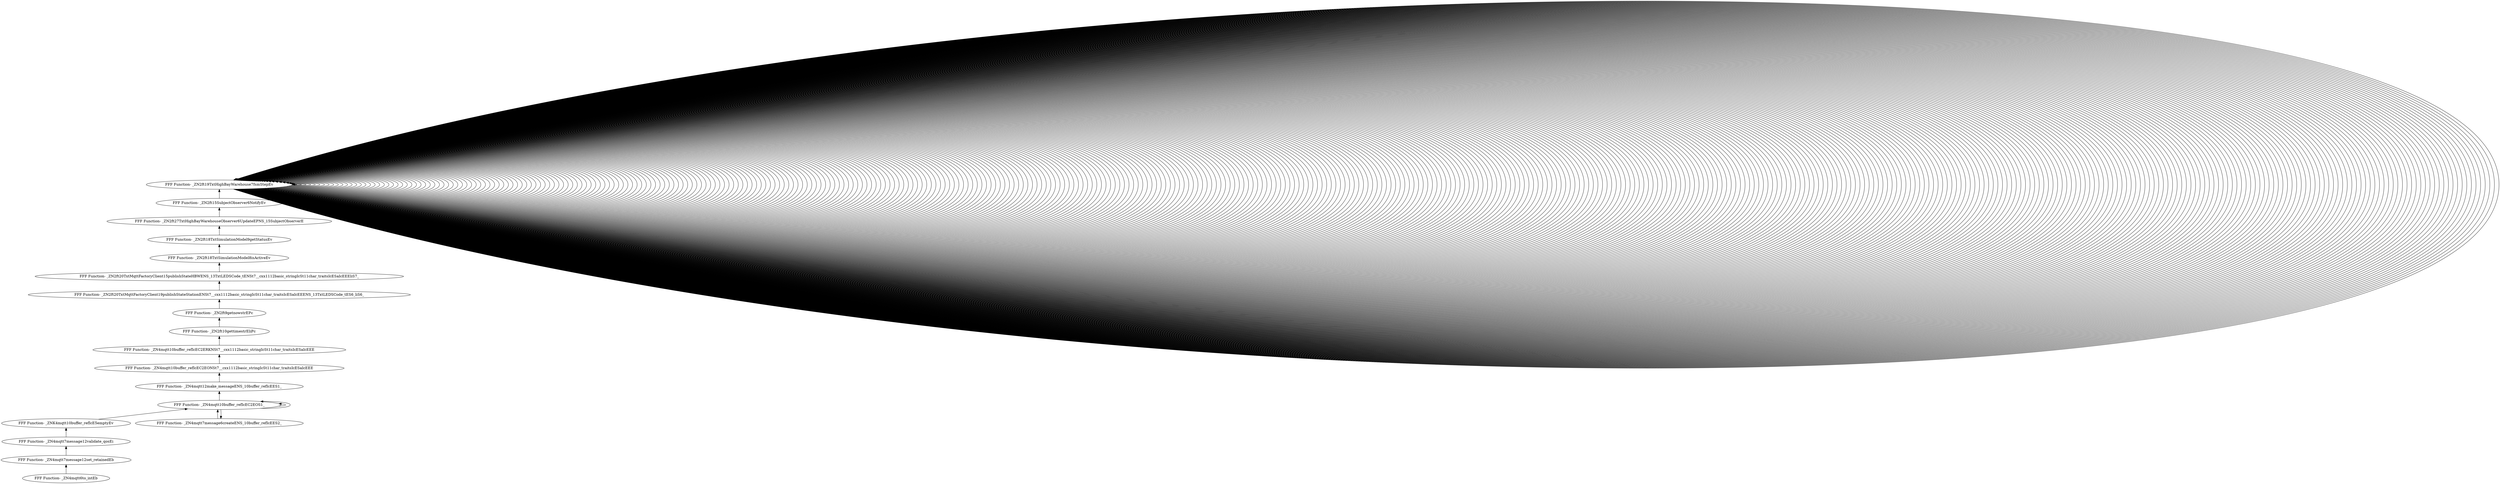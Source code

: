 digraph {
	"FFF Function- _ZN4mqtt6to_intEb"
	"FFF Function- _ZN4mqtt7message12set_retainedEb"
	"FFF Function- _ZN4mqtt7message12set_retainedEb" -> "FFF Function- _ZN4mqtt6to_intEb" [dir=back]
	"FFF Function- _ZN4mqtt7message12validate_qosEi"
	"FFF Function- _ZN4mqtt7message12validate_qosEi" -> "FFF Function- _ZN4mqtt7message12set_retainedEb" [dir=back]
	"FFF Function- _ZNK4mqtt10buffer_refIcE5emptyEv"
	"FFF Function- _ZNK4mqtt10buffer_refIcE5emptyEv" -> "FFF Function- _ZN4mqtt7message12validate_qosEi" [dir=back]
	"FFF Function- _ZN4mqtt10buffer_refIcEC2EOS1_"
	"FFF Function- _ZN4mqtt10buffer_refIcEC2EOS1_" -> "FFF Function- _ZNK4mqtt10buffer_refIcE5emptyEv" [dir=back]
	"FFF Function- _ZN4mqtt10buffer_refIcEC2EOS1_"
	"FFF Function- _ZN4mqtt10buffer_refIcEC2EOS1_" -> "FFF Function- _ZN4mqtt10buffer_refIcEC2EOS1_" [dir=back]
	"FFF Function- _ZN4mqtt7message6createENS_10buffer_refIcEES2_"
	"FFF Function- _ZN4mqtt7message6createENS_10buffer_refIcEES2_" -> "FFF Function- _ZN4mqtt10buffer_refIcEC2EOS1_" [dir=back]
	"FFF Function- _ZN4mqtt10buffer_refIcEC2EOS1_"
	"FFF Function- _ZN4mqtt10buffer_refIcEC2EOS1_" -> "FFF Function- _ZN4mqtt7message6createENS_10buffer_refIcEES2_" [dir=back]
	"FFF Function- _ZN4mqtt10buffer_refIcEC2EOS1_"
	"FFF Function- _ZN4mqtt10buffer_refIcEC2EOS1_" -> "FFF Function- _ZN4mqtt10buffer_refIcEC2EOS1_" [dir=back]
	"FFF Function- _ZN4mqtt12make_messageENS_10buffer_refIcEES1_"
	"FFF Function- _ZN4mqtt12make_messageENS_10buffer_refIcEES1_" -> "FFF Function- _ZN4mqtt10buffer_refIcEC2EOS1_" [dir=back]
	"FFF Function- _ZN4mqtt10buffer_refIcEC2EONSt7__cxx1112basic_stringIcSt11char_traitsIcESaIcEEE"
	"FFF Function- _ZN4mqtt10buffer_refIcEC2EONSt7__cxx1112basic_stringIcSt11char_traitsIcESaIcEEE" -> "FFF Function- _ZN4mqtt12make_messageENS_10buffer_refIcEES1_" [dir=back]
	"FFF Function- _ZN4mqtt10buffer_refIcEC2ERKNSt7__cxx1112basic_stringIcSt11char_traitsIcESaIcEEE"
	"FFF Function- _ZN4mqtt10buffer_refIcEC2ERKNSt7__cxx1112basic_stringIcSt11char_traitsIcESaIcEEE" -> "FFF Function- _ZN4mqtt10buffer_refIcEC2EONSt7__cxx1112basic_stringIcSt11char_traitsIcESaIcEEE" [dir=back]
	"FFF Function- _ZN2ft10gettimestrEliPc"
	"FFF Function- _ZN2ft10gettimestrEliPc" -> "FFF Function- _ZN4mqtt10buffer_refIcEC2ERKNSt7__cxx1112basic_stringIcSt11char_traitsIcESaIcEEE" [dir=back]
	"FFF Function- _ZN2ft9getnowstrEPc"
	"FFF Function- _ZN2ft9getnowstrEPc" -> "FFF Function- _ZN2ft10gettimestrEliPc" [dir=back]
	"FFF Function- _ZN2ft20TxtMqttFactoryClient19publishStateStationENSt7__cxx1112basic_stringIcSt11char_traitsIcESaIcEEENS_13TxtLEDSCode_tES6_liS6_"
	"FFF Function- _ZN2ft20TxtMqttFactoryClient19publishStateStationENSt7__cxx1112basic_stringIcSt11char_traitsIcESaIcEEENS_13TxtLEDSCode_tES6_liS6_" -> "FFF Function- _ZN2ft9getnowstrEPc" [dir=back]
	"FFF Function- _ZN2ft20TxtMqttFactoryClient15publishStateHBWENS_13TxtLEDSCode_tENSt7__cxx1112basic_stringIcSt11char_traitsIcESaIcEEEliS7_"
	"FFF Function- _ZN2ft20TxtMqttFactoryClient15publishStateHBWENS_13TxtLEDSCode_tENSt7__cxx1112basic_stringIcSt11char_traitsIcESaIcEEEliS7_" -> "FFF Function- _ZN2ft20TxtMqttFactoryClient19publishStateStationENSt7__cxx1112basic_stringIcSt11char_traitsIcESaIcEEENS_13TxtLEDSCode_tES6_liS6_" [dir=back]
	"FFF Function- _ZN2ft18TxtSimulationModel8isActiveEv"
	"FFF Function- _ZN2ft18TxtSimulationModel8isActiveEv" -> "FFF Function- _ZN2ft20TxtMqttFactoryClient15publishStateHBWENS_13TxtLEDSCode_tENSt7__cxx1112basic_stringIcSt11char_traitsIcESaIcEEEliS7_" [dir=back]
	"FFF Function- _ZN2ft18TxtSimulationModel9getStatusEv"
	"FFF Function- _ZN2ft18TxtSimulationModel9getStatusEv" -> "FFF Function- _ZN2ft18TxtSimulationModel8isActiveEv" [dir=back]
	"FFF Function- _ZN2ft27TxtHighBayWarehouseObserver6UpdateEPNS_15SubjectObserverE"
	"FFF Function- _ZN2ft27TxtHighBayWarehouseObserver6UpdateEPNS_15SubjectObserverE" -> "FFF Function- _ZN2ft18TxtSimulationModel9getStatusEv" [dir=back]
	"FFF Function- _ZN2ft15SubjectObserver6NotifyEv"
	"FFF Function- _ZN2ft15SubjectObserver6NotifyEv" -> "FFF Function- _ZN2ft27TxtHighBayWarehouseObserver6UpdateEPNS_15SubjectObserverE" [dir=back]
	"FFF Function- _ZN2ft19TxtHighBayWarehouse7fsmStepEv"
	"FFF Function- _ZN2ft19TxtHighBayWarehouse7fsmStepEv" -> "FFF Function- _ZN2ft15SubjectObserver6NotifyEv" [dir=back]
	"FFF Function- _ZN2ft19TxtHighBayWarehouse7fsmStepEv"
	"FFF Function- _ZN2ft19TxtHighBayWarehouse7fsmStepEv" -> "FFF Function- _ZN2ft19TxtHighBayWarehouse7fsmStepEv" [dir=back]
	"FFF Function- _ZN2ft19TxtHighBayWarehouse7fsmStepEv"
	"FFF Function- _ZN2ft19TxtHighBayWarehouse7fsmStepEv" -> "FFF Function- _ZN2ft19TxtHighBayWarehouse7fsmStepEv" [dir=back]
	"FFF Function- _ZN2ft19TxtHighBayWarehouse7fsmStepEv"
	"FFF Function- _ZN2ft19TxtHighBayWarehouse7fsmStepEv" -> "FFF Function- _ZN2ft19TxtHighBayWarehouse7fsmStepEv" [dir=back]
	"FFF Function- _ZN2ft19TxtHighBayWarehouse7fsmStepEv"
	"FFF Function- _ZN2ft19TxtHighBayWarehouse7fsmStepEv" -> "FFF Function- _ZN2ft19TxtHighBayWarehouse7fsmStepEv" [dir=back]
	"FFF Function- _ZN2ft19TxtHighBayWarehouse7fsmStepEv"
	"FFF Function- _ZN2ft19TxtHighBayWarehouse7fsmStepEv" -> "FFF Function- _ZN2ft19TxtHighBayWarehouse7fsmStepEv" [dir=back]
	"FFF Function- _ZN2ft19TxtHighBayWarehouse7fsmStepEv"
	"FFF Function- _ZN2ft19TxtHighBayWarehouse7fsmStepEv" -> "FFF Function- _ZN2ft19TxtHighBayWarehouse7fsmStepEv" [dir=back]
	"FFF Function- _ZN2ft19TxtHighBayWarehouse7fsmStepEv"
	"FFF Function- _ZN2ft19TxtHighBayWarehouse7fsmStepEv" -> "FFF Function- _ZN2ft19TxtHighBayWarehouse7fsmStepEv" [dir=back]
	"FFF Function- _ZN2ft19TxtHighBayWarehouse7fsmStepEv"
	"FFF Function- _ZN2ft19TxtHighBayWarehouse7fsmStepEv" -> "FFF Function- _ZN2ft19TxtHighBayWarehouse7fsmStepEv" [dir=back]
	"FFF Function- _ZN2ft19TxtHighBayWarehouse7fsmStepEv"
	"FFF Function- _ZN2ft19TxtHighBayWarehouse7fsmStepEv" -> "FFF Function- _ZN2ft19TxtHighBayWarehouse7fsmStepEv" [dir=back]
	"FFF Function- _ZN2ft19TxtHighBayWarehouse7fsmStepEv"
	"FFF Function- _ZN2ft19TxtHighBayWarehouse7fsmStepEv" -> "FFF Function- _ZN2ft19TxtHighBayWarehouse7fsmStepEv" [dir=back]
	"FFF Function- _ZN2ft19TxtHighBayWarehouse7fsmStepEv"
	"FFF Function- _ZN2ft19TxtHighBayWarehouse7fsmStepEv" -> "FFF Function- _ZN2ft19TxtHighBayWarehouse7fsmStepEv" [dir=back]
	"FFF Function- _ZN2ft19TxtHighBayWarehouse7fsmStepEv"
	"FFF Function- _ZN2ft19TxtHighBayWarehouse7fsmStepEv" -> "FFF Function- _ZN2ft19TxtHighBayWarehouse7fsmStepEv" [dir=back]
	"FFF Function- _ZN2ft19TxtHighBayWarehouse7fsmStepEv"
	"FFF Function- _ZN2ft19TxtHighBayWarehouse7fsmStepEv" -> "FFF Function- _ZN2ft19TxtHighBayWarehouse7fsmStepEv" [dir=back]
	"FFF Function- _ZN2ft19TxtHighBayWarehouse7fsmStepEv"
	"FFF Function- _ZN2ft19TxtHighBayWarehouse7fsmStepEv" -> "FFF Function- _ZN2ft19TxtHighBayWarehouse7fsmStepEv" [dir=back]
	"FFF Function- _ZN2ft19TxtHighBayWarehouse7fsmStepEv"
	"FFF Function- _ZN2ft19TxtHighBayWarehouse7fsmStepEv" -> "FFF Function- _ZN2ft19TxtHighBayWarehouse7fsmStepEv" [dir=back]
	"FFF Function- _ZN2ft19TxtHighBayWarehouse7fsmStepEv"
	"FFF Function- _ZN2ft19TxtHighBayWarehouse7fsmStepEv" -> "FFF Function- _ZN2ft19TxtHighBayWarehouse7fsmStepEv" [dir=back]
	"FFF Function- _ZN2ft19TxtHighBayWarehouse7fsmStepEv"
	"FFF Function- _ZN2ft19TxtHighBayWarehouse7fsmStepEv" -> "FFF Function- _ZN2ft19TxtHighBayWarehouse7fsmStepEv" [dir=back]
	"FFF Function- _ZN2ft19TxtHighBayWarehouse7fsmStepEv"
	"FFF Function- _ZN2ft19TxtHighBayWarehouse7fsmStepEv" -> "FFF Function- _ZN2ft19TxtHighBayWarehouse7fsmStepEv" [dir=back]
	"FFF Function- _ZN2ft19TxtHighBayWarehouse7fsmStepEv"
	"FFF Function- _ZN2ft19TxtHighBayWarehouse7fsmStepEv" -> "FFF Function- _ZN2ft19TxtHighBayWarehouse7fsmStepEv" [dir=back]
	"FFF Function- _ZN2ft19TxtHighBayWarehouse7fsmStepEv"
	"FFF Function- _ZN2ft19TxtHighBayWarehouse7fsmStepEv" -> "FFF Function- _ZN2ft19TxtHighBayWarehouse7fsmStepEv" [dir=back]
	"FFF Function- _ZN2ft19TxtHighBayWarehouse7fsmStepEv"
	"FFF Function- _ZN2ft19TxtHighBayWarehouse7fsmStepEv" -> "FFF Function- _ZN2ft19TxtHighBayWarehouse7fsmStepEv" [dir=back]
	"FFF Function- _ZN2ft19TxtHighBayWarehouse7fsmStepEv"
	"FFF Function- _ZN2ft19TxtHighBayWarehouse7fsmStepEv" -> "FFF Function- _ZN2ft19TxtHighBayWarehouse7fsmStepEv" [dir=back]
	"FFF Function- _ZN2ft19TxtHighBayWarehouse7fsmStepEv"
	"FFF Function- _ZN2ft19TxtHighBayWarehouse7fsmStepEv" -> "FFF Function- _ZN2ft19TxtHighBayWarehouse7fsmStepEv" [dir=back]
	"FFF Function- _ZN2ft19TxtHighBayWarehouse7fsmStepEv"
	"FFF Function- _ZN2ft19TxtHighBayWarehouse7fsmStepEv" -> "FFF Function- _ZN2ft19TxtHighBayWarehouse7fsmStepEv" [dir=back]
	"FFF Function- _ZN2ft19TxtHighBayWarehouse7fsmStepEv"
	"FFF Function- _ZN2ft19TxtHighBayWarehouse7fsmStepEv" -> "FFF Function- _ZN2ft19TxtHighBayWarehouse7fsmStepEv" [dir=back]
	"FFF Function- _ZN2ft19TxtHighBayWarehouse7fsmStepEv"
	"FFF Function- _ZN2ft19TxtHighBayWarehouse7fsmStepEv" -> "FFF Function- _ZN2ft19TxtHighBayWarehouse7fsmStepEv" [dir=back]
	"FFF Function- _ZN2ft19TxtHighBayWarehouse7fsmStepEv"
	"FFF Function- _ZN2ft19TxtHighBayWarehouse7fsmStepEv" -> "FFF Function- _ZN2ft19TxtHighBayWarehouse7fsmStepEv" [dir=back]
	"FFF Function- _ZN2ft19TxtHighBayWarehouse7fsmStepEv"
	"FFF Function- _ZN2ft19TxtHighBayWarehouse7fsmStepEv" -> "FFF Function- _ZN2ft19TxtHighBayWarehouse7fsmStepEv" [dir=back]
	"FFF Function- _ZN2ft19TxtHighBayWarehouse7fsmStepEv"
	"FFF Function- _ZN2ft19TxtHighBayWarehouse7fsmStepEv" -> "FFF Function- _ZN2ft19TxtHighBayWarehouse7fsmStepEv" [dir=back]
	"FFF Function- _ZN2ft19TxtHighBayWarehouse7fsmStepEv"
	"FFF Function- _ZN2ft19TxtHighBayWarehouse7fsmStepEv" -> "FFF Function- _ZN2ft19TxtHighBayWarehouse7fsmStepEv" [dir=back]
	"FFF Function- _ZN2ft19TxtHighBayWarehouse7fsmStepEv"
	"FFF Function- _ZN2ft19TxtHighBayWarehouse7fsmStepEv" -> "FFF Function- _ZN2ft19TxtHighBayWarehouse7fsmStepEv" [dir=back]
	"FFF Function- _ZN2ft19TxtHighBayWarehouse7fsmStepEv"
	"FFF Function- _ZN2ft19TxtHighBayWarehouse7fsmStepEv" -> "FFF Function- _ZN2ft19TxtHighBayWarehouse7fsmStepEv" [dir=back]
	"FFF Function- _ZN2ft19TxtHighBayWarehouse7fsmStepEv"
	"FFF Function- _ZN2ft19TxtHighBayWarehouse7fsmStepEv" -> "FFF Function- _ZN2ft19TxtHighBayWarehouse7fsmStepEv" [dir=back]
	"FFF Function- _ZN2ft19TxtHighBayWarehouse7fsmStepEv"
	"FFF Function- _ZN2ft19TxtHighBayWarehouse7fsmStepEv" -> "FFF Function- _ZN2ft19TxtHighBayWarehouse7fsmStepEv" [dir=back]
	"FFF Function- _ZN2ft19TxtHighBayWarehouse7fsmStepEv"
	"FFF Function- _ZN2ft19TxtHighBayWarehouse7fsmStepEv" -> "FFF Function- _ZN2ft19TxtHighBayWarehouse7fsmStepEv" [dir=back]
	"FFF Function- _ZN2ft19TxtHighBayWarehouse7fsmStepEv"
	"FFF Function- _ZN2ft19TxtHighBayWarehouse7fsmStepEv" -> "FFF Function- _ZN2ft19TxtHighBayWarehouse7fsmStepEv" [dir=back]
	"FFF Function- _ZN2ft19TxtHighBayWarehouse7fsmStepEv"
	"FFF Function- _ZN2ft19TxtHighBayWarehouse7fsmStepEv" -> "FFF Function- _ZN2ft19TxtHighBayWarehouse7fsmStepEv" [dir=back]
	"FFF Function- _ZN2ft19TxtHighBayWarehouse7fsmStepEv"
	"FFF Function- _ZN2ft19TxtHighBayWarehouse7fsmStepEv" -> "FFF Function- _ZN2ft19TxtHighBayWarehouse7fsmStepEv" [dir=back]
	"FFF Function- _ZN2ft19TxtHighBayWarehouse7fsmStepEv"
	"FFF Function- _ZN2ft19TxtHighBayWarehouse7fsmStepEv" -> "FFF Function- _ZN2ft19TxtHighBayWarehouse7fsmStepEv" [dir=back]
	"FFF Function- _ZN2ft19TxtHighBayWarehouse7fsmStepEv"
	"FFF Function- _ZN2ft19TxtHighBayWarehouse7fsmStepEv" -> "FFF Function- _ZN2ft19TxtHighBayWarehouse7fsmStepEv" [dir=back]
	"FFF Function- _ZN2ft19TxtHighBayWarehouse7fsmStepEv"
	"FFF Function- _ZN2ft19TxtHighBayWarehouse7fsmStepEv" -> "FFF Function- _ZN2ft19TxtHighBayWarehouse7fsmStepEv" [dir=back]
	"FFF Function- _ZN2ft19TxtHighBayWarehouse7fsmStepEv"
	"FFF Function- _ZN2ft19TxtHighBayWarehouse7fsmStepEv" -> "FFF Function- _ZN2ft19TxtHighBayWarehouse7fsmStepEv" [dir=back]
	"FFF Function- _ZN2ft19TxtHighBayWarehouse7fsmStepEv"
	"FFF Function- _ZN2ft19TxtHighBayWarehouse7fsmStepEv" -> "FFF Function- _ZN2ft19TxtHighBayWarehouse7fsmStepEv" [dir=back]
	"FFF Function- _ZN2ft19TxtHighBayWarehouse7fsmStepEv"
	"FFF Function- _ZN2ft19TxtHighBayWarehouse7fsmStepEv" -> "FFF Function- _ZN2ft19TxtHighBayWarehouse7fsmStepEv" [dir=back]
	"FFF Function- _ZN2ft19TxtHighBayWarehouse7fsmStepEv"
	"FFF Function- _ZN2ft19TxtHighBayWarehouse7fsmStepEv" -> "FFF Function- _ZN2ft19TxtHighBayWarehouse7fsmStepEv" [dir=back]
	"FFF Function- _ZN2ft19TxtHighBayWarehouse7fsmStepEv"
	"FFF Function- _ZN2ft19TxtHighBayWarehouse7fsmStepEv" -> "FFF Function- _ZN2ft19TxtHighBayWarehouse7fsmStepEv" [dir=back]
	"FFF Function- _ZN2ft19TxtHighBayWarehouse7fsmStepEv"
	"FFF Function- _ZN2ft19TxtHighBayWarehouse7fsmStepEv" -> "FFF Function- _ZN2ft19TxtHighBayWarehouse7fsmStepEv" [dir=back]
	"FFF Function- _ZN2ft19TxtHighBayWarehouse7fsmStepEv"
	"FFF Function- _ZN2ft19TxtHighBayWarehouse7fsmStepEv" -> "FFF Function- _ZN2ft19TxtHighBayWarehouse7fsmStepEv" [dir=back]
	"FFF Function- _ZN2ft19TxtHighBayWarehouse7fsmStepEv"
	"FFF Function- _ZN2ft19TxtHighBayWarehouse7fsmStepEv" -> "FFF Function- _ZN2ft19TxtHighBayWarehouse7fsmStepEv" [dir=back]
	"FFF Function- _ZN2ft19TxtHighBayWarehouse7fsmStepEv"
	"FFF Function- _ZN2ft19TxtHighBayWarehouse7fsmStepEv" -> "FFF Function- _ZN2ft19TxtHighBayWarehouse7fsmStepEv" [dir=back]
	"FFF Function- _ZN2ft19TxtHighBayWarehouse7fsmStepEv"
	"FFF Function- _ZN2ft19TxtHighBayWarehouse7fsmStepEv" -> "FFF Function- _ZN2ft19TxtHighBayWarehouse7fsmStepEv" [dir=back]
	"FFF Function- _ZN2ft19TxtHighBayWarehouse7fsmStepEv"
	"FFF Function- _ZN2ft19TxtHighBayWarehouse7fsmStepEv" -> "FFF Function- _ZN2ft19TxtHighBayWarehouse7fsmStepEv" [dir=back]
	"FFF Function- _ZN2ft19TxtHighBayWarehouse7fsmStepEv"
	"FFF Function- _ZN2ft19TxtHighBayWarehouse7fsmStepEv" -> "FFF Function- _ZN2ft19TxtHighBayWarehouse7fsmStepEv" [dir=back]
	"FFF Function- _ZN2ft19TxtHighBayWarehouse7fsmStepEv"
	"FFF Function- _ZN2ft19TxtHighBayWarehouse7fsmStepEv" -> "FFF Function- _ZN2ft19TxtHighBayWarehouse7fsmStepEv" [dir=back]
	"FFF Function- _ZN2ft19TxtHighBayWarehouse7fsmStepEv"
	"FFF Function- _ZN2ft19TxtHighBayWarehouse7fsmStepEv" -> "FFF Function- _ZN2ft19TxtHighBayWarehouse7fsmStepEv" [dir=back]
	"FFF Function- _ZN2ft19TxtHighBayWarehouse7fsmStepEv"
	"FFF Function- _ZN2ft19TxtHighBayWarehouse7fsmStepEv" -> "FFF Function- _ZN2ft19TxtHighBayWarehouse7fsmStepEv" [dir=back]
	"FFF Function- _ZN2ft19TxtHighBayWarehouse7fsmStepEv"
	"FFF Function- _ZN2ft19TxtHighBayWarehouse7fsmStepEv" -> "FFF Function- _ZN2ft19TxtHighBayWarehouse7fsmStepEv" [dir=back]
	"FFF Function- _ZN2ft19TxtHighBayWarehouse7fsmStepEv"
	"FFF Function- _ZN2ft19TxtHighBayWarehouse7fsmStepEv" -> "FFF Function- _ZN2ft19TxtHighBayWarehouse7fsmStepEv" [dir=back]
	"FFF Function- _ZN2ft19TxtHighBayWarehouse7fsmStepEv"
	"FFF Function- _ZN2ft19TxtHighBayWarehouse7fsmStepEv" -> "FFF Function- _ZN2ft19TxtHighBayWarehouse7fsmStepEv" [dir=back]
	"FFF Function- _ZN2ft19TxtHighBayWarehouse7fsmStepEv"
	"FFF Function- _ZN2ft19TxtHighBayWarehouse7fsmStepEv" -> "FFF Function- _ZN2ft19TxtHighBayWarehouse7fsmStepEv" [dir=back]
	"FFF Function- _ZN2ft19TxtHighBayWarehouse7fsmStepEv"
	"FFF Function- _ZN2ft19TxtHighBayWarehouse7fsmStepEv" -> "FFF Function- _ZN2ft19TxtHighBayWarehouse7fsmStepEv" [dir=back]
	"FFF Function- _ZN2ft19TxtHighBayWarehouse7fsmStepEv"
	"FFF Function- _ZN2ft19TxtHighBayWarehouse7fsmStepEv" -> "FFF Function- _ZN2ft19TxtHighBayWarehouse7fsmStepEv" [dir=back]
	"FFF Function- _ZN2ft19TxtHighBayWarehouse7fsmStepEv"
	"FFF Function- _ZN2ft19TxtHighBayWarehouse7fsmStepEv" -> "FFF Function- _ZN2ft19TxtHighBayWarehouse7fsmStepEv" [dir=back]
	"FFF Function- _ZN2ft19TxtHighBayWarehouse7fsmStepEv"
	"FFF Function- _ZN2ft19TxtHighBayWarehouse7fsmStepEv" -> "FFF Function- _ZN2ft19TxtHighBayWarehouse7fsmStepEv" [dir=back]
	"FFF Function- _ZN2ft19TxtHighBayWarehouse7fsmStepEv"
	"FFF Function- _ZN2ft19TxtHighBayWarehouse7fsmStepEv" -> "FFF Function- _ZN2ft19TxtHighBayWarehouse7fsmStepEv" [dir=back]
	"FFF Function- _ZN2ft19TxtHighBayWarehouse7fsmStepEv"
	"FFF Function- _ZN2ft19TxtHighBayWarehouse7fsmStepEv" -> "FFF Function- _ZN2ft19TxtHighBayWarehouse7fsmStepEv" [dir=back]
	"FFF Function- _ZN2ft19TxtHighBayWarehouse7fsmStepEv"
	"FFF Function- _ZN2ft19TxtHighBayWarehouse7fsmStepEv" -> "FFF Function- _ZN2ft19TxtHighBayWarehouse7fsmStepEv" [dir=back]
	"FFF Function- _ZN2ft19TxtHighBayWarehouse7fsmStepEv"
	"FFF Function- _ZN2ft19TxtHighBayWarehouse7fsmStepEv" -> "FFF Function- _ZN2ft19TxtHighBayWarehouse7fsmStepEv" [dir=back]
	"FFF Function- _ZN2ft19TxtHighBayWarehouse7fsmStepEv"
	"FFF Function- _ZN2ft19TxtHighBayWarehouse7fsmStepEv" -> "FFF Function- _ZN2ft19TxtHighBayWarehouse7fsmStepEv" [dir=back]
	"FFF Function- _ZN2ft19TxtHighBayWarehouse7fsmStepEv"
	"FFF Function- _ZN2ft19TxtHighBayWarehouse7fsmStepEv" -> "FFF Function- _ZN2ft19TxtHighBayWarehouse7fsmStepEv" [dir=back]
	"FFF Function- _ZN2ft19TxtHighBayWarehouse7fsmStepEv"
	"FFF Function- _ZN2ft19TxtHighBayWarehouse7fsmStepEv" -> "FFF Function- _ZN2ft19TxtHighBayWarehouse7fsmStepEv" [dir=back]
	"FFF Function- _ZN2ft19TxtHighBayWarehouse7fsmStepEv"
	"FFF Function- _ZN2ft19TxtHighBayWarehouse7fsmStepEv" -> "FFF Function- _ZN2ft19TxtHighBayWarehouse7fsmStepEv" [dir=back]
	"FFF Function- _ZN2ft19TxtHighBayWarehouse7fsmStepEv"
	"FFF Function- _ZN2ft19TxtHighBayWarehouse7fsmStepEv" -> "FFF Function- _ZN2ft19TxtHighBayWarehouse7fsmStepEv" [dir=back]
	"FFF Function- _ZN2ft19TxtHighBayWarehouse7fsmStepEv"
	"FFF Function- _ZN2ft19TxtHighBayWarehouse7fsmStepEv" -> "FFF Function- _ZN2ft19TxtHighBayWarehouse7fsmStepEv" [dir=back]
	"FFF Function- _ZN2ft19TxtHighBayWarehouse7fsmStepEv"
	"FFF Function- _ZN2ft19TxtHighBayWarehouse7fsmStepEv" -> "FFF Function- _ZN2ft19TxtHighBayWarehouse7fsmStepEv" [dir=back]
	"FFF Function- _ZN2ft19TxtHighBayWarehouse7fsmStepEv"
	"FFF Function- _ZN2ft19TxtHighBayWarehouse7fsmStepEv" -> "FFF Function- _ZN2ft19TxtHighBayWarehouse7fsmStepEv" [dir=back]
	"FFF Function- _ZN2ft19TxtHighBayWarehouse7fsmStepEv"
	"FFF Function- _ZN2ft19TxtHighBayWarehouse7fsmStepEv" -> "FFF Function- _ZN2ft19TxtHighBayWarehouse7fsmStepEv" [dir=back]
	"FFF Function- _ZN2ft19TxtHighBayWarehouse7fsmStepEv"
	"FFF Function- _ZN2ft19TxtHighBayWarehouse7fsmStepEv" -> "FFF Function- _ZN2ft19TxtHighBayWarehouse7fsmStepEv" [dir=back]
	"FFF Function- _ZN2ft19TxtHighBayWarehouse7fsmStepEv"
	"FFF Function- _ZN2ft19TxtHighBayWarehouse7fsmStepEv" -> "FFF Function- _ZN2ft19TxtHighBayWarehouse7fsmStepEv" [dir=back]
	"FFF Function- _ZN2ft19TxtHighBayWarehouse7fsmStepEv"
	"FFF Function- _ZN2ft19TxtHighBayWarehouse7fsmStepEv" -> "FFF Function- _ZN2ft19TxtHighBayWarehouse7fsmStepEv" [dir=back]
	"FFF Function- _ZN2ft19TxtHighBayWarehouse7fsmStepEv"
	"FFF Function- _ZN2ft19TxtHighBayWarehouse7fsmStepEv" -> "FFF Function- _ZN2ft19TxtHighBayWarehouse7fsmStepEv" [dir=back]
	"FFF Function- _ZN2ft19TxtHighBayWarehouse7fsmStepEv"
	"FFF Function- _ZN2ft19TxtHighBayWarehouse7fsmStepEv" -> "FFF Function- _ZN2ft19TxtHighBayWarehouse7fsmStepEv" [dir=back]
	"FFF Function- _ZN2ft19TxtHighBayWarehouse7fsmStepEv"
	"FFF Function- _ZN2ft19TxtHighBayWarehouse7fsmStepEv" -> "FFF Function- _ZN2ft19TxtHighBayWarehouse7fsmStepEv" [dir=back]
	"FFF Function- _ZN2ft19TxtHighBayWarehouse7fsmStepEv"
	"FFF Function- _ZN2ft19TxtHighBayWarehouse7fsmStepEv" -> "FFF Function- _ZN2ft19TxtHighBayWarehouse7fsmStepEv" [dir=back]
	"FFF Function- _ZN2ft19TxtHighBayWarehouse7fsmStepEv"
	"FFF Function- _ZN2ft19TxtHighBayWarehouse7fsmStepEv" -> "FFF Function- _ZN2ft19TxtHighBayWarehouse7fsmStepEv" [dir=back]
	"FFF Function- _ZN2ft19TxtHighBayWarehouse7fsmStepEv"
	"FFF Function- _ZN2ft19TxtHighBayWarehouse7fsmStepEv" -> "FFF Function- _ZN2ft19TxtHighBayWarehouse7fsmStepEv" [dir=back]
	"FFF Function- _ZN2ft19TxtHighBayWarehouse7fsmStepEv"
	"FFF Function- _ZN2ft19TxtHighBayWarehouse7fsmStepEv" -> "FFF Function- _ZN2ft19TxtHighBayWarehouse7fsmStepEv" [dir=back]
	"FFF Function- _ZN2ft19TxtHighBayWarehouse7fsmStepEv"
	"FFF Function- _ZN2ft19TxtHighBayWarehouse7fsmStepEv" -> "FFF Function- _ZN2ft19TxtHighBayWarehouse7fsmStepEv" [dir=back]
	"FFF Function- _ZN2ft19TxtHighBayWarehouse7fsmStepEv"
	"FFF Function- _ZN2ft19TxtHighBayWarehouse7fsmStepEv" -> "FFF Function- _ZN2ft19TxtHighBayWarehouse7fsmStepEv" [dir=back]
	"FFF Function- _ZN2ft19TxtHighBayWarehouse7fsmStepEv"
	"FFF Function- _ZN2ft19TxtHighBayWarehouse7fsmStepEv" -> "FFF Function- _ZN2ft19TxtHighBayWarehouse7fsmStepEv" [dir=back]
	"FFF Function- _ZN2ft19TxtHighBayWarehouse7fsmStepEv"
	"FFF Function- _ZN2ft19TxtHighBayWarehouse7fsmStepEv" -> "FFF Function- _ZN2ft19TxtHighBayWarehouse7fsmStepEv" [dir=back]
	"FFF Function- _ZN2ft19TxtHighBayWarehouse7fsmStepEv"
	"FFF Function- _ZN2ft19TxtHighBayWarehouse7fsmStepEv" -> "FFF Function- _ZN2ft19TxtHighBayWarehouse7fsmStepEv" [dir=back]
	"FFF Function- _ZN2ft19TxtHighBayWarehouse7fsmStepEv"
	"FFF Function- _ZN2ft19TxtHighBayWarehouse7fsmStepEv" -> "FFF Function- _ZN2ft19TxtHighBayWarehouse7fsmStepEv" [dir=back]
	"FFF Function- _ZN2ft19TxtHighBayWarehouse7fsmStepEv"
	"FFF Function- _ZN2ft19TxtHighBayWarehouse7fsmStepEv" -> "FFF Function- _ZN2ft19TxtHighBayWarehouse7fsmStepEv" [dir=back]
	"FFF Function- _ZN2ft19TxtHighBayWarehouse7fsmStepEv"
	"FFF Function- _ZN2ft19TxtHighBayWarehouse7fsmStepEv" -> "FFF Function- _ZN2ft19TxtHighBayWarehouse7fsmStepEv" [dir=back]
	"FFF Function- _ZN2ft19TxtHighBayWarehouse7fsmStepEv"
	"FFF Function- _ZN2ft19TxtHighBayWarehouse7fsmStepEv" -> "FFF Function- _ZN2ft19TxtHighBayWarehouse7fsmStepEv" [dir=back]
	"FFF Function- _ZN2ft19TxtHighBayWarehouse7fsmStepEv"
	"FFF Function- _ZN2ft19TxtHighBayWarehouse7fsmStepEv" -> "FFF Function- _ZN2ft19TxtHighBayWarehouse7fsmStepEv" [dir=back]
	"FFF Function- _ZN2ft19TxtHighBayWarehouse7fsmStepEv"
	"FFF Function- _ZN2ft19TxtHighBayWarehouse7fsmStepEv" -> "FFF Function- _ZN2ft19TxtHighBayWarehouse7fsmStepEv" [dir=back]
	"FFF Function- _ZN2ft19TxtHighBayWarehouse7fsmStepEv"
	"FFF Function- _ZN2ft19TxtHighBayWarehouse7fsmStepEv" -> "FFF Function- _ZN2ft19TxtHighBayWarehouse7fsmStepEv" [dir=back]
	"FFF Function- _ZN2ft19TxtHighBayWarehouse7fsmStepEv"
	"FFF Function- _ZN2ft19TxtHighBayWarehouse7fsmStepEv" -> "FFF Function- _ZN2ft19TxtHighBayWarehouse7fsmStepEv" [dir=back]
	"FFF Function- _ZN2ft19TxtHighBayWarehouse7fsmStepEv"
	"FFF Function- _ZN2ft19TxtHighBayWarehouse7fsmStepEv" -> "FFF Function- _ZN2ft19TxtHighBayWarehouse7fsmStepEv" [dir=back]
	"FFF Function- _ZN2ft19TxtHighBayWarehouse7fsmStepEv"
	"FFF Function- _ZN2ft19TxtHighBayWarehouse7fsmStepEv" -> "FFF Function- _ZN2ft19TxtHighBayWarehouse7fsmStepEv" [dir=back]
	"FFF Function- _ZN2ft19TxtHighBayWarehouse7fsmStepEv"
	"FFF Function- _ZN2ft19TxtHighBayWarehouse7fsmStepEv" -> "FFF Function- _ZN2ft19TxtHighBayWarehouse7fsmStepEv" [dir=back]
	"FFF Function- _ZN2ft19TxtHighBayWarehouse7fsmStepEv"
	"FFF Function- _ZN2ft19TxtHighBayWarehouse7fsmStepEv" -> "FFF Function- _ZN2ft19TxtHighBayWarehouse7fsmStepEv" [dir=back]
	"FFF Function- _ZN2ft19TxtHighBayWarehouse7fsmStepEv"
	"FFF Function- _ZN2ft19TxtHighBayWarehouse7fsmStepEv" -> "FFF Function- _ZN2ft19TxtHighBayWarehouse7fsmStepEv" [dir=back]
	"FFF Function- _ZN2ft19TxtHighBayWarehouse7fsmStepEv"
	"FFF Function- _ZN2ft19TxtHighBayWarehouse7fsmStepEv" -> "FFF Function- _ZN2ft19TxtHighBayWarehouse7fsmStepEv" [dir=back]
	"FFF Function- _ZN2ft19TxtHighBayWarehouse7fsmStepEv"
	"FFF Function- _ZN2ft19TxtHighBayWarehouse7fsmStepEv" -> "FFF Function- _ZN2ft19TxtHighBayWarehouse7fsmStepEv" [dir=back]
	"FFF Function- _ZN2ft19TxtHighBayWarehouse7fsmStepEv"
	"FFF Function- _ZN2ft19TxtHighBayWarehouse7fsmStepEv" -> "FFF Function- _ZN2ft19TxtHighBayWarehouse7fsmStepEv" [dir=back]
	"FFF Function- _ZN2ft19TxtHighBayWarehouse7fsmStepEv"
	"FFF Function- _ZN2ft19TxtHighBayWarehouse7fsmStepEv" -> "FFF Function- _ZN2ft19TxtHighBayWarehouse7fsmStepEv" [dir=back]
	"FFF Function- _ZN2ft19TxtHighBayWarehouse7fsmStepEv"
	"FFF Function- _ZN2ft19TxtHighBayWarehouse7fsmStepEv" -> "FFF Function- _ZN2ft19TxtHighBayWarehouse7fsmStepEv" [dir=back]
	"FFF Function- _ZN2ft19TxtHighBayWarehouse7fsmStepEv"
	"FFF Function- _ZN2ft19TxtHighBayWarehouse7fsmStepEv" -> "FFF Function- _ZN2ft19TxtHighBayWarehouse7fsmStepEv" [dir=back]
	"FFF Function- _ZN2ft19TxtHighBayWarehouse7fsmStepEv"
	"FFF Function- _ZN2ft19TxtHighBayWarehouse7fsmStepEv" -> "FFF Function- _ZN2ft19TxtHighBayWarehouse7fsmStepEv" [dir=back]
	"FFF Function- _ZN2ft19TxtHighBayWarehouse7fsmStepEv"
	"FFF Function- _ZN2ft19TxtHighBayWarehouse7fsmStepEv" -> "FFF Function- _ZN2ft19TxtHighBayWarehouse7fsmStepEv" [dir=back]
	"FFF Function- _ZN2ft19TxtHighBayWarehouse7fsmStepEv"
	"FFF Function- _ZN2ft19TxtHighBayWarehouse7fsmStepEv" -> "FFF Function- _ZN2ft19TxtHighBayWarehouse7fsmStepEv" [dir=back]
	"FFF Function- _ZN2ft19TxtHighBayWarehouse7fsmStepEv"
	"FFF Function- _ZN2ft19TxtHighBayWarehouse7fsmStepEv" -> "FFF Function- _ZN2ft19TxtHighBayWarehouse7fsmStepEv" [dir=back]
	"FFF Function- _ZN2ft19TxtHighBayWarehouse7fsmStepEv"
	"FFF Function- _ZN2ft19TxtHighBayWarehouse7fsmStepEv" -> "FFF Function- _ZN2ft19TxtHighBayWarehouse7fsmStepEv" [dir=back]
	"FFF Function- _ZN2ft19TxtHighBayWarehouse7fsmStepEv"
	"FFF Function- _ZN2ft19TxtHighBayWarehouse7fsmStepEv" -> "FFF Function- _ZN2ft19TxtHighBayWarehouse7fsmStepEv" [dir=back]
	"FFF Function- _ZN2ft19TxtHighBayWarehouse7fsmStepEv"
	"FFF Function- _ZN2ft19TxtHighBayWarehouse7fsmStepEv" -> "FFF Function- _ZN2ft19TxtHighBayWarehouse7fsmStepEv" [dir=back]
	"FFF Function- _ZN2ft19TxtHighBayWarehouse7fsmStepEv"
	"FFF Function- _ZN2ft19TxtHighBayWarehouse7fsmStepEv" -> "FFF Function- _ZN2ft19TxtHighBayWarehouse7fsmStepEv" [dir=back]
	"FFF Function- _ZN2ft19TxtHighBayWarehouse7fsmStepEv"
	"FFF Function- _ZN2ft19TxtHighBayWarehouse7fsmStepEv" -> "FFF Function- _ZN2ft19TxtHighBayWarehouse7fsmStepEv" [dir=back]
	"FFF Function- _ZN2ft19TxtHighBayWarehouse7fsmStepEv"
	"FFF Function- _ZN2ft19TxtHighBayWarehouse7fsmStepEv" -> "FFF Function- _ZN2ft19TxtHighBayWarehouse7fsmStepEv" [dir=back]
	"FFF Function- _ZN2ft19TxtHighBayWarehouse7fsmStepEv"
	"FFF Function- _ZN2ft19TxtHighBayWarehouse7fsmStepEv" -> "FFF Function- _ZN2ft19TxtHighBayWarehouse7fsmStepEv" [dir=back]
	"FFF Function- _ZN2ft19TxtHighBayWarehouse7fsmStepEv"
	"FFF Function- _ZN2ft19TxtHighBayWarehouse7fsmStepEv" -> "FFF Function- _ZN2ft19TxtHighBayWarehouse7fsmStepEv" [dir=back]
	"FFF Function- _ZN2ft19TxtHighBayWarehouse7fsmStepEv"
	"FFF Function- _ZN2ft19TxtHighBayWarehouse7fsmStepEv" -> "FFF Function- _ZN2ft19TxtHighBayWarehouse7fsmStepEv" [dir=back]
	"FFF Function- _ZN2ft19TxtHighBayWarehouse7fsmStepEv"
	"FFF Function- _ZN2ft19TxtHighBayWarehouse7fsmStepEv" -> "FFF Function- _ZN2ft19TxtHighBayWarehouse7fsmStepEv" [dir=back]
	"FFF Function- _ZN2ft19TxtHighBayWarehouse7fsmStepEv"
	"FFF Function- _ZN2ft19TxtHighBayWarehouse7fsmStepEv" -> "FFF Function- _ZN2ft19TxtHighBayWarehouse7fsmStepEv" [dir=back]
	"FFF Function- _ZN2ft19TxtHighBayWarehouse7fsmStepEv"
	"FFF Function- _ZN2ft19TxtHighBayWarehouse7fsmStepEv" -> "FFF Function- _ZN2ft19TxtHighBayWarehouse7fsmStepEv" [dir=back]
	"FFF Function- _ZN2ft19TxtHighBayWarehouse7fsmStepEv"
	"FFF Function- _ZN2ft19TxtHighBayWarehouse7fsmStepEv" -> "FFF Function- _ZN2ft19TxtHighBayWarehouse7fsmStepEv" [dir=back]
	"FFF Function- _ZN2ft19TxtHighBayWarehouse7fsmStepEv"
	"FFF Function- _ZN2ft19TxtHighBayWarehouse7fsmStepEv" -> "FFF Function- _ZN2ft19TxtHighBayWarehouse7fsmStepEv" [dir=back]
	"FFF Function- _ZN2ft19TxtHighBayWarehouse7fsmStepEv"
	"FFF Function- _ZN2ft19TxtHighBayWarehouse7fsmStepEv" -> "FFF Function- _ZN2ft19TxtHighBayWarehouse7fsmStepEv" [dir=back]
	"FFF Function- _ZN2ft19TxtHighBayWarehouse7fsmStepEv"
	"FFF Function- _ZN2ft19TxtHighBayWarehouse7fsmStepEv" -> "FFF Function- _ZN2ft19TxtHighBayWarehouse7fsmStepEv" [dir=back]
	"FFF Function- _ZN2ft19TxtHighBayWarehouse7fsmStepEv"
	"FFF Function- _ZN2ft19TxtHighBayWarehouse7fsmStepEv" -> "FFF Function- _ZN2ft19TxtHighBayWarehouse7fsmStepEv" [dir=back]
	"FFF Function- _ZN2ft19TxtHighBayWarehouse7fsmStepEv"
	"FFF Function- _ZN2ft19TxtHighBayWarehouse7fsmStepEv" -> "FFF Function- _ZN2ft19TxtHighBayWarehouse7fsmStepEv" [dir=back]
	"FFF Function- _ZN2ft19TxtHighBayWarehouse7fsmStepEv"
	"FFF Function- _ZN2ft19TxtHighBayWarehouse7fsmStepEv" -> "FFF Function- _ZN2ft19TxtHighBayWarehouse7fsmStepEv" [dir=back]
	"FFF Function- _ZN2ft19TxtHighBayWarehouse7fsmStepEv"
	"FFF Function- _ZN2ft19TxtHighBayWarehouse7fsmStepEv" -> "FFF Function- _ZN2ft19TxtHighBayWarehouse7fsmStepEv" [dir=back]
	"FFF Function- _ZN2ft19TxtHighBayWarehouse7fsmStepEv"
	"FFF Function- _ZN2ft19TxtHighBayWarehouse7fsmStepEv" -> "FFF Function- _ZN2ft19TxtHighBayWarehouse7fsmStepEv" [dir=back]
	"FFF Function- _ZN2ft19TxtHighBayWarehouse7fsmStepEv"
	"FFF Function- _ZN2ft19TxtHighBayWarehouse7fsmStepEv" -> "FFF Function- _ZN2ft19TxtHighBayWarehouse7fsmStepEv" [dir=back]
	"FFF Function- _ZN2ft19TxtHighBayWarehouse7fsmStepEv"
	"FFF Function- _ZN2ft19TxtHighBayWarehouse7fsmStepEv" -> "FFF Function- _ZN2ft19TxtHighBayWarehouse7fsmStepEv" [dir=back]
	"FFF Function- _ZN2ft19TxtHighBayWarehouse7fsmStepEv"
	"FFF Function- _ZN2ft19TxtHighBayWarehouse7fsmStepEv" -> "FFF Function- _ZN2ft19TxtHighBayWarehouse7fsmStepEv" [dir=back]
	"FFF Function- _ZN2ft19TxtHighBayWarehouse7fsmStepEv"
	"FFF Function- _ZN2ft19TxtHighBayWarehouse7fsmStepEv" -> "FFF Function- _ZN2ft19TxtHighBayWarehouse7fsmStepEv" [dir=back]
	"FFF Function- _ZN2ft19TxtHighBayWarehouse7fsmStepEv"
	"FFF Function- _ZN2ft19TxtHighBayWarehouse7fsmStepEv" -> "FFF Function- _ZN2ft19TxtHighBayWarehouse7fsmStepEv" [dir=back]
	"FFF Function- _ZN2ft19TxtHighBayWarehouse7fsmStepEv"
	"FFF Function- _ZN2ft19TxtHighBayWarehouse7fsmStepEv" -> "FFF Function- _ZN2ft19TxtHighBayWarehouse7fsmStepEv" [dir=back]
	"FFF Function- _ZN2ft19TxtHighBayWarehouse7fsmStepEv"
	"FFF Function- _ZN2ft19TxtHighBayWarehouse7fsmStepEv" -> "FFF Function- _ZN2ft19TxtHighBayWarehouse7fsmStepEv" [dir=back]
	"FFF Function- _ZN2ft19TxtHighBayWarehouse7fsmStepEv"
	"FFF Function- _ZN2ft19TxtHighBayWarehouse7fsmStepEv" -> "FFF Function- _ZN2ft19TxtHighBayWarehouse7fsmStepEv" [dir=back]
	"FFF Function- _ZN2ft19TxtHighBayWarehouse7fsmStepEv"
	"FFF Function- _ZN2ft19TxtHighBayWarehouse7fsmStepEv" -> "FFF Function- _ZN2ft19TxtHighBayWarehouse7fsmStepEv" [dir=back]
	"FFF Function- _ZN2ft19TxtHighBayWarehouse7fsmStepEv"
	"FFF Function- _ZN2ft19TxtHighBayWarehouse7fsmStepEv" -> "FFF Function- _ZN2ft19TxtHighBayWarehouse7fsmStepEv" [dir=back]
	"FFF Function- _ZN2ft19TxtHighBayWarehouse7fsmStepEv"
	"FFF Function- _ZN2ft19TxtHighBayWarehouse7fsmStepEv" -> "FFF Function- _ZN2ft19TxtHighBayWarehouse7fsmStepEv" [dir=back]
	"FFF Function- _ZN2ft19TxtHighBayWarehouse7fsmStepEv"
	"FFF Function- _ZN2ft19TxtHighBayWarehouse7fsmStepEv" -> "FFF Function- _ZN2ft19TxtHighBayWarehouse7fsmStepEv" [dir=back]
	"FFF Function- _ZN2ft19TxtHighBayWarehouse7fsmStepEv"
	"FFF Function- _ZN2ft19TxtHighBayWarehouse7fsmStepEv" -> "FFF Function- _ZN2ft19TxtHighBayWarehouse7fsmStepEv" [dir=back]
	"FFF Function- _ZN2ft19TxtHighBayWarehouse7fsmStepEv"
	"FFF Function- _ZN2ft19TxtHighBayWarehouse7fsmStepEv" -> "FFF Function- _ZN2ft19TxtHighBayWarehouse7fsmStepEv" [dir=back]
	"FFF Function- _ZN2ft19TxtHighBayWarehouse7fsmStepEv"
	"FFF Function- _ZN2ft19TxtHighBayWarehouse7fsmStepEv" -> "FFF Function- _ZN2ft19TxtHighBayWarehouse7fsmStepEv" [dir=back]
	"FFF Function- _ZN2ft19TxtHighBayWarehouse7fsmStepEv"
	"FFF Function- _ZN2ft19TxtHighBayWarehouse7fsmStepEv" -> "FFF Function- _ZN2ft19TxtHighBayWarehouse7fsmStepEv" [dir=back]
	"FFF Function- _ZN2ft19TxtHighBayWarehouse7fsmStepEv"
	"FFF Function- _ZN2ft19TxtHighBayWarehouse7fsmStepEv" -> "FFF Function- _ZN2ft19TxtHighBayWarehouse7fsmStepEv" [dir=back]
	"FFF Function- _ZN2ft19TxtHighBayWarehouse7fsmStepEv"
	"FFF Function- _ZN2ft19TxtHighBayWarehouse7fsmStepEv" -> "FFF Function- _ZN2ft19TxtHighBayWarehouse7fsmStepEv" [dir=back]
	"FFF Function- _ZN2ft19TxtHighBayWarehouse7fsmStepEv"
	"FFF Function- _ZN2ft19TxtHighBayWarehouse7fsmStepEv" -> "FFF Function- _ZN2ft19TxtHighBayWarehouse7fsmStepEv" [dir=back]
	"FFF Function- _ZN2ft19TxtHighBayWarehouse7fsmStepEv"
	"FFF Function- _ZN2ft19TxtHighBayWarehouse7fsmStepEv" -> "FFF Function- _ZN2ft19TxtHighBayWarehouse7fsmStepEv" [dir=back]
	"FFF Function- _ZN2ft19TxtHighBayWarehouse7fsmStepEv"
	"FFF Function- _ZN2ft19TxtHighBayWarehouse7fsmStepEv" -> "FFF Function- _ZN2ft19TxtHighBayWarehouse7fsmStepEv" [dir=back]
	"FFF Function- _ZN2ft19TxtHighBayWarehouse7fsmStepEv"
	"FFF Function- _ZN2ft19TxtHighBayWarehouse7fsmStepEv" -> "FFF Function- _ZN2ft19TxtHighBayWarehouse7fsmStepEv" [dir=back]
	"FFF Function- _ZN2ft19TxtHighBayWarehouse7fsmStepEv"
	"FFF Function- _ZN2ft19TxtHighBayWarehouse7fsmStepEv" -> "FFF Function- _ZN2ft19TxtHighBayWarehouse7fsmStepEv" [dir=back]
	"FFF Function- _ZN2ft19TxtHighBayWarehouse7fsmStepEv"
	"FFF Function- _ZN2ft19TxtHighBayWarehouse7fsmStepEv" -> "FFF Function- _ZN2ft19TxtHighBayWarehouse7fsmStepEv" [dir=back]
	"FFF Function- _ZN2ft19TxtHighBayWarehouse7fsmStepEv"
	"FFF Function- _ZN2ft19TxtHighBayWarehouse7fsmStepEv" -> "FFF Function- _ZN2ft19TxtHighBayWarehouse7fsmStepEv" [dir=back]
	"FFF Function- _ZN2ft19TxtHighBayWarehouse7fsmStepEv"
	"FFF Function- _ZN2ft19TxtHighBayWarehouse7fsmStepEv" -> "FFF Function- _ZN2ft19TxtHighBayWarehouse7fsmStepEv" [dir=back]
	"FFF Function- _ZN2ft19TxtHighBayWarehouse7fsmStepEv"
	"FFF Function- _ZN2ft19TxtHighBayWarehouse7fsmStepEv" -> "FFF Function- _ZN2ft19TxtHighBayWarehouse7fsmStepEv" [dir=back]
	"FFF Function- _ZN2ft19TxtHighBayWarehouse7fsmStepEv"
	"FFF Function- _ZN2ft19TxtHighBayWarehouse7fsmStepEv" -> "FFF Function- _ZN2ft19TxtHighBayWarehouse7fsmStepEv" [dir=back]
	"FFF Function- _ZN2ft19TxtHighBayWarehouse7fsmStepEv"
	"FFF Function- _ZN2ft19TxtHighBayWarehouse7fsmStepEv" -> "FFF Function- _ZN2ft19TxtHighBayWarehouse7fsmStepEv" [dir=back]
	"FFF Function- _ZN2ft19TxtHighBayWarehouse7fsmStepEv"
	"FFF Function- _ZN2ft19TxtHighBayWarehouse7fsmStepEv" -> "FFF Function- _ZN2ft19TxtHighBayWarehouse7fsmStepEv" [dir=back]
	"FFF Function- _ZN2ft19TxtHighBayWarehouse7fsmStepEv"
	"FFF Function- _ZN2ft19TxtHighBayWarehouse7fsmStepEv" -> "FFF Function- _ZN2ft19TxtHighBayWarehouse7fsmStepEv" [dir=back]
	"FFF Function- _ZN2ft19TxtHighBayWarehouse7fsmStepEv"
	"FFF Function- _ZN2ft19TxtHighBayWarehouse7fsmStepEv" -> "FFF Function- _ZN2ft19TxtHighBayWarehouse7fsmStepEv" [dir=back]
	"FFF Function- _ZN2ft19TxtHighBayWarehouse7fsmStepEv"
	"FFF Function- _ZN2ft19TxtHighBayWarehouse7fsmStepEv" -> "FFF Function- _ZN2ft19TxtHighBayWarehouse7fsmStepEv" [dir=back]
	"FFF Function- _ZN2ft19TxtHighBayWarehouse7fsmStepEv"
	"FFF Function- _ZN2ft19TxtHighBayWarehouse7fsmStepEv" -> "FFF Function- _ZN2ft19TxtHighBayWarehouse7fsmStepEv" [dir=back]
	"FFF Function- _ZN2ft19TxtHighBayWarehouse7fsmStepEv"
	"FFF Function- _ZN2ft19TxtHighBayWarehouse7fsmStepEv" -> "FFF Function- _ZN2ft19TxtHighBayWarehouse7fsmStepEv" [dir=back]
	"FFF Function- _ZN2ft19TxtHighBayWarehouse7fsmStepEv"
	"FFF Function- _ZN2ft19TxtHighBayWarehouse7fsmStepEv" -> "FFF Function- _ZN2ft19TxtHighBayWarehouse7fsmStepEv" [dir=back]
	"FFF Function- _ZN2ft19TxtHighBayWarehouse7fsmStepEv"
	"FFF Function- _ZN2ft19TxtHighBayWarehouse7fsmStepEv" -> "FFF Function- _ZN2ft19TxtHighBayWarehouse7fsmStepEv" [dir=back]
	"FFF Function- _ZN2ft19TxtHighBayWarehouse7fsmStepEv"
	"FFF Function- _ZN2ft19TxtHighBayWarehouse7fsmStepEv" -> "FFF Function- _ZN2ft19TxtHighBayWarehouse7fsmStepEv" [dir=back]
	"FFF Function- _ZN2ft19TxtHighBayWarehouse7fsmStepEv"
	"FFF Function- _ZN2ft19TxtHighBayWarehouse7fsmStepEv" -> "FFF Function- _ZN2ft19TxtHighBayWarehouse7fsmStepEv" [dir=back]
	"FFF Function- _ZN2ft19TxtHighBayWarehouse7fsmStepEv"
	"FFF Function- _ZN2ft19TxtHighBayWarehouse7fsmStepEv" -> "FFF Function- _ZN2ft19TxtHighBayWarehouse7fsmStepEv" [dir=back]
	"FFF Function- _ZN2ft19TxtHighBayWarehouse7fsmStepEv"
	"FFF Function- _ZN2ft19TxtHighBayWarehouse7fsmStepEv" -> "FFF Function- _ZN2ft19TxtHighBayWarehouse7fsmStepEv" [dir=back]
	"FFF Function- _ZN2ft19TxtHighBayWarehouse7fsmStepEv"
	"FFF Function- _ZN2ft19TxtHighBayWarehouse7fsmStepEv" -> "FFF Function- _ZN2ft19TxtHighBayWarehouse7fsmStepEv" [dir=back]
	"FFF Function- _ZN2ft19TxtHighBayWarehouse7fsmStepEv"
	"FFF Function- _ZN2ft19TxtHighBayWarehouse7fsmStepEv" -> "FFF Function- _ZN2ft19TxtHighBayWarehouse7fsmStepEv" [dir=back]
	"FFF Function- _ZN2ft19TxtHighBayWarehouse7fsmStepEv"
	"FFF Function- _ZN2ft19TxtHighBayWarehouse7fsmStepEv" -> "FFF Function- _ZN2ft19TxtHighBayWarehouse7fsmStepEv" [dir=back]
	"FFF Function- _ZN2ft19TxtHighBayWarehouse7fsmStepEv"
	"FFF Function- _ZN2ft19TxtHighBayWarehouse7fsmStepEv" -> "FFF Function- _ZN2ft19TxtHighBayWarehouse7fsmStepEv" [dir=back]
	"FFF Function- _ZN2ft19TxtHighBayWarehouse7fsmStepEv"
	"FFF Function- _ZN2ft19TxtHighBayWarehouse7fsmStepEv" -> "FFF Function- _ZN2ft19TxtHighBayWarehouse7fsmStepEv" [dir=back]
	"FFF Function- _ZN2ft19TxtHighBayWarehouse7fsmStepEv"
	"FFF Function- _ZN2ft19TxtHighBayWarehouse7fsmStepEv" -> "FFF Function- _ZN2ft19TxtHighBayWarehouse7fsmStepEv" [dir=back]
	"FFF Function- _ZN2ft19TxtHighBayWarehouse7fsmStepEv"
	"FFF Function- _ZN2ft19TxtHighBayWarehouse7fsmStepEv" -> "FFF Function- _ZN2ft19TxtHighBayWarehouse7fsmStepEv" [dir=back]
	"FFF Function- _ZN2ft19TxtHighBayWarehouse7fsmStepEv"
	"FFF Function- _ZN2ft19TxtHighBayWarehouse7fsmStepEv" -> "FFF Function- _ZN2ft19TxtHighBayWarehouse7fsmStepEv" [dir=back]
	"FFF Function- _ZN2ft19TxtHighBayWarehouse7fsmStepEv"
	"FFF Function- _ZN2ft19TxtHighBayWarehouse7fsmStepEv" -> "FFF Function- _ZN2ft19TxtHighBayWarehouse7fsmStepEv" [dir=back]
	"FFF Function- _ZN2ft19TxtHighBayWarehouse7fsmStepEv"
	"FFF Function- _ZN2ft19TxtHighBayWarehouse7fsmStepEv" -> "FFF Function- _ZN2ft19TxtHighBayWarehouse7fsmStepEv" [dir=back]
	"FFF Function- _ZN2ft19TxtHighBayWarehouse7fsmStepEv"
	"FFF Function- _ZN2ft19TxtHighBayWarehouse7fsmStepEv" -> "FFF Function- _ZN2ft19TxtHighBayWarehouse7fsmStepEv" [dir=back]
	"FFF Function- _ZN2ft19TxtHighBayWarehouse7fsmStepEv"
	"FFF Function- _ZN2ft19TxtHighBayWarehouse7fsmStepEv" -> "FFF Function- _ZN2ft19TxtHighBayWarehouse7fsmStepEv" [dir=back]
	"FFF Function- _ZN2ft19TxtHighBayWarehouse7fsmStepEv"
	"FFF Function- _ZN2ft19TxtHighBayWarehouse7fsmStepEv" -> "FFF Function- _ZN2ft19TxtHighBayWarehouse7fsmStepEv" [dir=back]
	"FFF Function- _ZN2ft19TxtHighBayWarehouse7fsmStepEv"
	"FFF Function- _ZN2ft19TxtHighBayWarehouse7fsmStepEv" -> "FFF Function- _ZN2ft19TxtHighBayWarehouse7fsmStepEv" [dir=back]
	"FFF Function- _ZN2ft19TxtHighBayWarehouse7fsmStepEv"
	"FFF Function- _ZN2ft19TxtHighBayWarehouse7fsmStepEv" -> "FFF Function- _ZN2ft19TxtHighBayWarehouse7fsmStepEv" [dir=back]
	"FFF Function- _ZN2ft19TxtHighBayWarehouse7fsmStepEv"
	"FFF Function- _ZN2ft19TxtHighBayWarehouse7fsmStepEv" -> "FFF Function- _ZN2ft19TxtHighBayWarehouse7fsmStepEv" [dir=back]
	"FFF Function- _ZN2ft19TxtHighBayWarehouse7fsmStepEv"
	"FFF Function- _ZN2ft19TxtHighBayWarehouse7fsmStepEv" -> "FFF Function- _ZN2ft19TxtHighBayWarehouse7fsmStepEv" [dir=back]
	"FFF Function- _ZN2ft19TxtHighBayWarehouse7fsmStepEv"
	"FFF Function- _ZN2ft19TxtHighBayWarehouse7fsmStepEv" -> "FFF Function- _ZN2ft19TxtHighBayWarehouse7fsmStepEv" [dir=back]
	"FFF Function- _ZN2ft19TxtHighBayWarehouse7fsmStepEv"
	"FFF Function- _ZN2ft19TxtHighBayWarehouse7fsmStepEv" -> "FFF Function- _ZN2ft19TxtHighBayWarehouse7fsmStepEv" [dir=back]
	"FFF Function- _ZN2ft19TxtHighBayWarehouse7fsmStepEv"
	"FFF Function- _ZN2ft19TxtHighBayWarehouse7fsmStepEv" -> "FFF Function- _ZN2ft19TxtHighBayWarehouse7fsmStepEv" [dir=back]
	"FFF Function- _ZN2ft19TxtHighBayWarehouse7fsmStepEv"
	"FFF Function- _ZN2ft19TxtHighBayWarehouse7fsmStepEv" -> "FFF Function- _ZN2ft19TxtHighBayWarehouse7fsmStepEv" [dir=back]
	"FFF Function- _ZN2ft19TxtHighBayWarehouse7fsmStepEv"
	"FFF Function- _ZN2ft19TxtHighBayWarehouse7fsmStepEv" -> "FFF Function- _ZN2ft19TxtHighBayWarehouse7fsmStepEv" [dir=back]
	"FFF Function- _ZN2ft19TxtHighBayWarehouse7fsmStepEv"
	"FFF Function- _ZN2ft19TxtHighBayWarehouse7fsmStepEv" -> "FFF Function- _ZN2ft19TxtHighBayWarehouse7fsmStepEv" [dir=back]
	"FFF Function- _ZN2ft19TxtHighBayWarehouse7fsmStepEv"
	"FFF Function- _ZN2ft19TxtHighBayWarehouse7fsmStepEv" -> "FFF Function- _ZN2ft19TxtHighBayWarehouse7fsmStepEv" [dir=back]
	"FFF Function- _ZN2ft19TxtHighBayWarehouse7fsmStepEv"
	"FFF Function- _ZN2ft19TxtHighBayWarehouse7fsmStepEv" -> "FFF Function- _ZN2ft19TxtHighBayWarehouse7fsmStepEv" [dir=back]
	"FFF Function- _ZN2ft19TxtHighBayWarehouse7fsmStepEv"
	"FFF Function- _ZN2ft19TxtHighBayWarehouse7fsmStepEv" -> "FFF Function- _ZN2ft19TxtHighBayWarehouse7fsmStepEv" [dir=back]
	"FFF Function- _ZN2ft19TxtHighBayWarehouse7fsmStepEv"
	"FFF Function- _ZN2ft19TxtHighBayWarehouse7fsmStepEv" -> "FFF Function- _ZN2ft19TxtHighBayWarehouse7fsmStepEv" [dir=back]
	"FFF Function- _ZN2ft19TxtHighBayWarehouse7fsmStepEv"
	"FFF Function- _ZN2ft19TxtHighBayWarehouse7fsmStepEv" -> "FFF Function- _ZN2ft19TxtHighBayWarehouse7fsmStepEv" [dir=back]
	"FFF Function- _ZN2ft19TxtHighBayWarehouse7fsmStepEv"
	"FFF Function- _ZN2ft19TxtHighBayWarehouse7fsmStepEv" -> "FFF Function- _ZN2ft19TxtHighBayWarehouse7fsmStepEv" [dir=back]
	"FFF Function- _ZN2ft19TxtHighBayWarehouse7fsmStepEv"
	"FFF Function- _ZN2ft19TxtHighBayWarehouse7fsmStepEv" -> "FFF Function- _ZN2ft19TxtHighBayWarehouse7fsmStepEv" [dir=back]
	"FFF Function- _ZN2ft19TxtHighBayWarehouse7fsmStepEv"
	"FFF Function- _ZN2ft19TxtHighBayWarehouse7fsmStepEv" -> "FFF Function- _ZN2ft19TxtHighBayWarehouse7fsmStepEv" [dir=back]
	"FFF Function- _ZN2ft19TxtHighBayWarehouse7fsmStepEv"
	"FFF Function- _ZN2ft19TxtHighBayWarehouse7fsmStepEv" -> "FFF Function- _ZN2ft19TxtHighBayWarehouse7fsmStepEv" [dir=back]
	"FFF Function- _ZN2ft19TxtHighBayWarehouse7fsmStepEv"
	"FFF Function- _ZN2ft19TxtHighBayWarehouse7fsmStepEv" -> "FFF Function- _ZN2ft19TxtHighBayWarehouse7fsmStepEv" [dir=back]
	"FFF Function- _ZN2ft19TxtHighBayWarehouse7fsmStepEv"
	"FFF Function- _ZN2ft19TxtHighBayWarehouse7fsmStepEv" -> "FFF Function- _ZN2ft19TxtHighBayWarehouse7fsmStepEv" [dir=back]
	"FFF Function- _ZN2ft19TxtHighBayWarehouse7fsmStepEv"
	"FFF Function- _ZN2ft19TxtHighBayWarehouse7fsmStepEv" -> "FFF Function- _ZN2ft19TxtHighBayWarehouse7fsmStepEv" [dir=back]
	"FFF Function- _ZN2ft19TxtHighBayWarehouse7fsmStepEv"
	"FFF Function- _ZN2ft19TxtHighBayWarehouse7fsmStepEv" -> "FFF Function- _ZN2ft19TxtHighBayWarehouse7fsmStepEv" [dir=back]
	"FFF Function- _ZN2ft19TxtHighBayWarehouse7fsmStepEv"
	"FFF Function- _ZN2ft19TxtHighBayWarehouse7fsmStepEv" -> "FFF Function- _ZN2ft19TxtHighBayWarehouse7fsmStepEv" [dir=back]
	"FFF Function- _ZN2ft19TxtHighBayWarehouse7fsmStepEv"
	"FFF Function- _ZN2ft19TxtHighBayWarehouse7fsmStepEv" -> "FFF Function- _ZN2ft19TxtHighBayWarehouse7fsmStepEv" [dir=back]
	"FFF Function- _ZN2ft19TxtHighBayWarehouse7fsmStepEv"
	"FFF Function- _ZN2ft19TxtHighBayWarehouse7fsmStepEv" -> "FFF Function- _ZN2ft19TxtHighBayWarehouse7fsmStepEv" [dir=back]
	"FFF Function- _ZN2ft19TxtHighBayWarehouse7fsmStepEv"
	"FFF Function- _ZN2ft19TxtHighBayWarehouse7fsmStepEv" -> "FFF Function- _ZN2ft19TxtHighBayWarehouse7fsmStepEv" [dir=back]
	"FFF Function- _ZN2ft19TxtHighBayWarehouse7fsmStepEv"
	"FFF Function- _ZN2ft19TxtHighBayWarehouse7fsmStepEv" -> "FFF Function- _ZN2ft19TxtHighBayWarehouse7fsmStepEv" [dir=back]
	"FFF Function- _ZN2ft19TxtHighBayWarehouse7fsmStepEv"
	"FFF Function- _ZN2ft19TxtHighBayWarehouse7fsmStepEv" -> "FFF Function- _ZN2ft19TxtHighBayWarehouse7fsmStepEv" [dir=back]
	"FFF Function- _ZN2ft19TxtHighBayWarehouse7fsmStepEv"
	"FFF Function- _ZN2ft19TxtHighBayWarehouse7fsmStepEv" -> "FFF Function- _ZN2ft19TxtHighBayWarehouse7fsmStepEv" [dir=back]
	"FFF Function- _ZN2ft19TxtHighBayWarehouse7fsmStepEv"
	"FFF Function- _ZN2ft19TxtHighBayWarehouse7fsmStepEv" -> "FFF Function- _ZN2ft19TxtHighBayWarehouse7fsmStepEv" [dir=back]
	"FFF Function- _ZN2ft19TxtHighBayWarehouse7fsmStepEv"
	"FFF Function- _ZN2ft19TxtHighBayWarehouse7fsmStepEv" -> "FFF Function- _ZN2ft19TxtHighBayWarehouse7fsmStepEv" [dir=back]
	"FFF Function- _ZN2ft19TxtHighBayWarehouse7fsmStepEv"
	"FFF Function- _ZN2ft19TxtHighBayWarehouse7fsmStepEv" -> "FFF Function- _ZN2ft19TxtHighBayWarehouse7fsmStepEv" [dir=back]
	"FFF Function- _ZN2ft19TxtHighBayWarehouse7fsmStepEv"
	"FFF Function- _ZN2ft19TxtHighBayWarehouse7fsmStepEv" -> "FFF Function- _ZN2ft19TxtHighBayWarehouse7fsmStepEv" [dir=back]
	"FFF Function- _ZN2ft19TxtHighBayWarehouse7fsmStepEv"
	"FFF Function- _ZN2ft19TxtHighBayWarehouse7fsmStepEv" -> "FFF Function- _ZN2ft19TxtHighBayWarehouse7fsmStepEv" [dir=back]
	"FFF Function- _ZN2ft19TxtHighBayWarehouse7fsmStepEv"
	"FFF Function- _ZN2ft19TxtHighBayWarehouse7fsmStepEv" -> "FFF Function- _ZN2ft19TxtHighBayWarehouse7fsmStepEv" [dir=back]
	"FFF Function- _ZN2ft19TxtHighBayWarehouse7fsmStepEv"
	"FFF Function- _ZN2ft19TxtHighBayWarehouse7fsmStepEv" -> "FFF Function- _ZN2ft19TxtHighBayWarehouse7fsmStepEv" [dir=back]
	"FFF Function- _ZN2ft19TxtHighBayWarehouse7fsmStepEv"
	"FFF Function- _ZN2ft19TxtHighBayWarehouse7fsmStepEv" -> "FFF Function- _ZN2ft19TxtHighBayWarehouse7fsmStepEv" [dir=back]
	"FFF Function- _ZN2ft19TxtHighBayWarehouse7fsmStepEv"
	"FFF Function- _ZN2ft19TxtHighBayWarehouse7fsmStepEv" -> "FFF Function- _ZN2ft19TxtHighBayWarehouse7fsmStepEv" [dir=back]
	"FFF Function- _ZN2ft19TxtHighBayWarehouse7fsmStepEv"
	"FFF Function- _ZN2ft19TxtHighBayWarehouse7fsmStepEv" -> "FFF Function- _ZN2ft19TxtHighBayWarehouse7fsmStepEv" [dir=back]
	"FFF Function- _ZN2ft19TxtHighBayWarehouse7fsmStepEv"
	"FFF Function- _ZN2ft19TxtHighBayWarehouse7fsmStepEv" -> "FFF Function- _ZN2ft19TxtHighBayWarehouse7fsmStepEv" [dir=back]
	"FFF Function- _ZN2ft19TxtHighBayWarehouse7fsmStepEv"
	"FFF Function- _ZN2ft19TxtHighBayWarehouse7fsmStepEv" -> "FFF Function- _ZN2ft19TxtHighBayWarehouse7fsmStepEv" [dir=back]
	"FFF Function- _ZN2ft19TxtHighBayWarehouse7fsmStepEv"
	"FFF Function- _ZN2ft19TxtHighBayWarehouse7fsmStepEv" -> "FFF Function- _ZN2ft19TxtHighBayWarehouse7fsmStepEv" [dir=back]
	"FFF Function- _ZN2ft19TxtHighBayWarehouse7fsmStepEv"
	"FFF Function- _ZN2ft19TxtHighBayWarehouse7fsmStepEv" -> "FFF Function- _ZN2ft19TxtHighBayWarehouse7fsmStepEv" [dir=back]
	"FFF Function- _ZN2ft19TxtHighBayWarehouse7fsmStepEv"
	"FFF Function- _ZN2ft19TxtHighBayWarehouse7fsmStepEv" -> "FFF Function- _ZN2ft19TxtHighBayWarehouse7fsmStepEv" [dir=back]
	"FFF Function- _ZN2ft19TxtHighBayWarehouse7fsmStepEv"
	"FFF Function- _ZN2ft19TxtHighBayWarehouse7fsmStepEv" -> "FFF Function- _ZN2ft19TxtHighBayWarehouse7fsmStepEv" [dir=back]
	"FFF Function- _ZN2ft19TxtHighBayWarehouse7fsmStepEv"
	"FFF Function- _ZN2ft19TxtHighBayWarehouse7fsmStepEv" -> "FFF Function- _ZN2ft19TxtHighBayWarehouse7fsmStepEv" [dir=back]
	"FFF Function- _ZN2ft19TxtHighBayWarehouse7fsmStepEv"
	"FFF Function- _ZN2ft19TxtHighBayWarehouse7fsmStepEv" -> "FFF Function- _ZN2ft19TxtHighBayWarehouse7fsmStepEv" [dir=back]
	"FFF Function- _ZN2ft19TxtHighBayWarehouse7fsmStepEv"
	"FFF Function- _ZN2ft19TxtHighBayWarehouse7fsmStepEv" -> "FFF Function- _ZN2ft19TxtHighBayWarehouse7fsmStepEv" [dir=back]
	"FFF Function- _ZN2ft19TxtHighBayWarehouse7fsmStepEv"
	"FFF Function- _ZN2ft19TxtHighBayWarehouse7fsmStepEv" -> "FFF Function- _ZN2ft19TxtHighBayWarehouse7fsmStepEv" [dir=back]
	"FFF Function- _ZN2ft19TxtHighBayWarehouse7fsmStepEv"
	"FFF Function- _ZN2ft19TxtHighBayWarehouse7fsmStepEv" -> "FFF Function- _ZN2ft19TxtHighBayWarehouse7fsmStepEv" [dir=back]
	"FFF Function- _ZN2ft19TxtHighBayWarehouse7fsmStepEv"
	"FFF Function- _ZN2ft19TxtHighBayWarehouse7fsmStepEv" -> "FFF Function- _ZN2ft19TxtHighBayWarehouse7fsmStepEv" [dir=back]
	"FFF Function- _ZN2ft19TxtHighBayWarehouse7fsmStepEv"
	"FFF Function- _ZN2ft19TxtHighBayWarehouse7fsmStepEv" -> "FFF Function- _ZN2ft19TxtHighBayWarehouse7fsmStepEv" [dir=back]
	"FFF Function- _ZN2ft19TxtHighBayWarehouse7fsmStepEv"
	"FFF Function- _ZN2ft19TxtHighBayWarehouse7fsmStepEv" -> "FFF Function- _ZN2ft19TxtHighBayWarehouse7fsmStepEv" [dir=back]
	"FFF Function- _ZN2ft19TxtHighBayWarehouse7fsmStepEv"
	"FFF Function- _ZN2ft19TxtHighBayWarehouse7fsmStepEv" -> "FFF Function- _ZN2ft19TxtHighBayWarehouse7fsmStepEv" [dir=back]
	"FFF Function- _ZN2ft19TxtHighBayWarehouse7fsmStepEv"
	"FFF Function- _ZN2ft19TxtHighBayWarehouse7fsmStepEv" -> "FFF Function- _ZN2ft19TxtHighBayWarehouse7fsmStepEv" [dir=back]
	"FFF Function- _ZN2ft19TxtHighBayWarehouse7fsmStepEv"
	"FFF Function- _ZN2ft19TxtHighBayWarehouse7fsmStepEv" -> "FFF Function- _ZN2ft19TxtHighBayWarehouse7fsmStepEv" [dir=back]
	"FFF Function- _ZN2ft19TxtHighBayWarehouse7fsmStepEv"
	"FFF Function- _ZN2ft19TxtHighBayWarehouse7fsmStepEv" -> "FFF Function- _ZN2ft19TxtHighBayWarehouse7fsmStepEv" [dir=back]
	"FFF Function- _ZN2ft19TxtHighBayWarehouse7fsmStepEv"
	"FFF Function- _ZN2ft19TxtHighBayWarehouse7fsmStepEv" -> "FFF Function- _ZN2ft19TxtHighBayWarehouse7fsmStepEv" [dir=back]
	"FFF Function- _ZN2ft19TxtHighBayWarehouse7fsmStepEv"
	"FFF Function- _ZN2ft19TxtHighBayWarehouse7fsmStepEv" -> "FFF Function- _ZN2ft19TxtHighBayWarehouse7fsmStepEv" [dir=back]
	"FFF Function- _ZN2ft19TxtHighBayWarehouse7fsmStepEv"
	"FFF Function- _ZN2ft19TxtHighBayWarehouse7fsmStepEv" -> "FFF Function- _ZN2ft19TxtHighBayWarehouse7fsmStepEv" [dir=back]
	"FFF Function- _ZN2ft19TxtHighBayWarehouse7fsmStepEv"
	"FFF Function- _ZN2ft19TxtHighBayWarehouse7fsmStepEv" -> "FFF Function- _ZN2ft19TxtHighBayWarehouse7fsmStepEv" [dir=back]
	"FFF Function- _ZN2ft19TxtHighBayWarehouse7fsmStepEv"
	"FFF Function- _ZN2ft19TxtHighBayWarehouse7fsmStepEv" -> "FFF Function- _ZN2ft19TxtHighBayWarehouse7fsmStepEv" [dir=back]
	"FFF Function- _ZN2ft19TxtHighBayWarehouse7fsmStepEv"
	"FFF Function- _ZN2ft19TxtHighBayWarehouse7fsmStepEv" -> "FFF Function- _ZN2ft19TxtHighBayWarehouse7fsmStepEv" [dir=back]
	"FFF Function- _ZN2ft19TxtHighBayWarehouse7fsmStepEv"
	"FFF Function- _ZN2ft19TxtHighBayWarehouse7fsmStepEv" -> "FFF Function- _ZN2ft19TxtHighBayWarehouse7fsmStepEv" [dir=back]
	"FFF Function- _ZN2ft19TxtHighBayWarehouse7fsmStepEv"
	"FFF Function- _ZN2ft19TxtHighBayWarehouse7fsmStepEv" -> "FFF Function- _ZN2ft19TxtHighBayWarehouse7fsmStepEv" [dir=back]
	"FFF Function- _ZN2ft19TxtHighBayWarehouse7fsmStepEv"
	"FFF Function- _ZN2ft19TxtHighBayWarehouse7fsmStepEv" -> "FFF Function- _ZN2ft19TxtHighBayWarehouse7fsmStepEv" [dir=back]
	"FFF Function- _ZN2ft19TxtHighBayWarehouse7fsmStepEv"
	"FFF Function- _ZN2ft19TxtHighBayWarehouse7fsmStepEv" -> "FFF Function- _ZN2ft19TxtHighBayWarehouse7fsmStepEv" [dir=back]
	"FFF Function- _ZN2ft19TxtHighBayWarehouse7fsmStepEv"
	"FFF Function- _ZN2ft19TxtHighBayWarehouse7fsmStepEv" -> "FFF Function- _ZN2ft19TxtHighBayWarehouse7fsmStepEv" [dir=back]
	"FFF Function- _ZN2ft19TxtHighBayWarehouse7fsmStepEv"
	"FFF Function- _ZN2ft19TxtHighBayWarehouse7fsmStepEv" -> "FFF Function- _ZN2ft19TxtHighBayWarehouse7fsmStepEv" [dir=back]
	"FFF Function- _ZN2ft19TxtHighBayWarehouse7fsmStepEv"
	"FFF Function- _ZN2ft19TxtHighBayWarehouse7fsmStepEv" -> "FFF Function- _ZN2ft19TxtHighBayWarehouse7fsmStepEv" [dir=back]
	"FFF Function- _ZN2ft19TxtHighBayWarehouse7fsmStepEv"
	"FFF Function- _ZN2ft19TxtHighBayWarehouse7fsmStepEv" -> "FFF Function- _ZN2ft19TxtHighBayWarehouse7fsmStepEv" [dir=back]
	"FFF Function- _ZN2ft19TxtHighBayWarehouse7fsmStepEv"
	"FFF Function- _ZN2ft19TxtHighBayWarehouse7fsmStepEv" -> "FFF Function- _ZN2ft19TxtHighBayWarehouse7fsmStepEv" [dir=back]
	"FFF Function- _ZN2ft19TxtHighBayWarehouse7fsmStepEv"
	"FFF Function- _ZN2ft19TxtHighBayWarehouse7fsmStepEv" -> "FFF Function- _ZN2ft19TxtHighBayWarehouse7fsmStepEv" [dir=back]
	"FFF Function- _ZN2ft19TxtHighBayWarehouse7fsmStepEv"
	"FFF Function- _ZN2ft19TxtHighBayWarehouse7fsmStepEv" -> "FFF Function- _ZN2ft19TxtHighBayWarehouse7fsmStepEv" [dir=back]
	"FFF Function- _ZN2ft19TxtHighBayWarehouse7fsmStepEv"
	"FFF Function- _ZN2ft19TxtHighBayWarehouse7fsmStepEv" -> "FFF Function- _ZN2ft19TxtHighBayWarehouse7fsmStepEv" [dir=back]
	"FFF Function- _ZN2ft19TxtHighBayWarehouse7fsmStepEv"
	"FFF Function- _ZN2ft19TxtHighBayWarehouse7fsmStepEv" -> "FFF Function- _ZN2ft19TxtHighBayWarehouse7fsmStepEv" [dir=back]
	"FFF Function- _ZN2ft19TxtHighBayWarehouse7fsmStepEv"
	"FFF Function- _ZN2ft19TxtHighBayWarehouse7fsmStepEv" -> "FFF Function- _ZN2ft19TxtHighBayWarehouse7fsmStepEv" [dir=back]
	"FFF Function- _ZN2ft19TxtHighBayWarehouse7fsmStepEv"
	"FFF Function- _ZN2ft19TxtHighBayWarehouse7fsmStepEv" -> "FFF Function- _ZN2ft19TxtHighBayWarehouse7fsmStepEv" [dir=back]
	"FFF Function- _ZN2ft19TxtHighBayWarehouse7fsmStepEv"
	"FFF Function- _ZN2ft19TxtHighBayWarehouse7fsmStepEv" -> "FFF Function- _ZN2ft19TxtHighBayWarehouse7fsmStepEv" [dir=back]
	"FFF Function- _ZN2ft19TxtHighBayWarehouse7fsmStepEv"
	"FFF Function- _ZN2ft19TxtHighBayWarehouse7fsmStepEv" -> "FFF Function- _ZN2ft19TxtHighBayWarehouse7fsmStepEv" [dir=back]
	"FFF Function- _ZN2ft19TxtHighBayWarehouse7fsmStepEv"
	"FFF Function- _ZN2ft19TxtHighBayWarehouse7fsmStepEv" -> "FFF Function- _ZN2ft19TxtHighBayWarehouse7fsmStepEv" [dir=back]
	"FFF Function- _ZN2ft19TxtHighBayWarehouse7fsmStepEv"
	"FFF Function- _ZN2ft19TxtHighBayWarehouse7fsmStepEv" -> "FFF Function- _ZN2ft19TxtHighBayWarehouse7fsmStepEv" [dir=back]
	"FFF Function- _ZN2ft19TxtHighBayWarehouse7fsmStepEv"
	"FFF Function- _ZN2ft19TxtHighBayWarehouse7fsmStepEv" -> "FFF Function- _ZN2ft19TxtHighBayWarehouse7fsmStepEv" [dir=back]
	"FFF Function- _ZN2ft19TxtHighBayWarehouse7fsmStepEv"
	"FFF Function- _ZN2ft19TxtHighBayWarehouse7fsmStepEv" -> "FFF Function- _ZN2ft19TxtHighBayWarehouse7fsmStepEv" [dir=back]
	"FFF Function- _ZN2ft19TxtHighBayWarehouse7fsmStepEv"
	"FFF Function- _ZN2ft19TxtHighBayWarehouse7fsmStepEv" -> "FFF Function- _ZN2ft19TxtHighBayWarehouse7fsmStepEv" [dir=back]
	"FFF Function- _ZN2ft19TxtHighBayWarehouse7fsmStepEv"
	"FFF Function- _ZN2ft19TxtHighBayWarehouse7fsmStepEv" -> "FFF Function- _ZN2ft19TxtHighBayWarehouse7fsmStepEv" [dir=back]
	"FFF Function- _ZN2ft19TxtHighBayWarehouse7fsmStepEv"
	"FFF Function- _ZN2ft19TxtHighBayWarehouse7fsmStepEv" -> "FFF Function- _ZN2ft19TxtHighBayWarehouse7fsmStepEv" [dir=back]
	"FFF Function- _ZN2ft19TxtHighBayWarehouse7fsmStepEv"
	"FFF Function- _ZN2ft19TxtHighBayWarehouse7fsmStepEv" -> "FFF Function- _ZN2ft19TxtHighBayWarehouse7fsmStepEv" [dir=back]
	"FFF Function- _ZN2ft19TxtHighBayWarehouse7fsmStepEv"
	"FFF Function- _ZN2ft19TxtHighBayWarehouse7fsmStepEv" -> "FFF Function- _ZN2ft19TxtHighBayWarehouse7fsmStepEv" [dir=back]
	"FFF Function- _ZN2ft19TxtHighBayWarehouse7fsmStepEv"
	"FFF Function- _ZN2ft19TxtHighBayWarehouse7fsmStepEv" -> "FFF Function- _ZN2ft19TxtHighBayWarehouse7fsmStepEv" [dir=back]
	"FFF Function- _ZN2ft19TxtHighBayWarehouse7fsmStepEv"
	"FFF Function- _ZN2ft19TxtHighBayWarehouse7fsmStepEv" -> "FFF Function- _ZN2ft19TxtHighBayWarehouse7fsmStepEv" [dir=back]
	"FFF Function- _ZN2ft19TxtHighBayWarehouse7fsmStepEv"
	"FFF Function- _ZN2ft19TxtHighBayWarehouse7fsmStepEv" -> "FFF Function- _ZN2ft19TxtHighBayWarehouse7fsmStepEv" [dir=back]
	"FFF Function- _ZN2ft19TxtHighBayWarehouse7fsmStepEv"
	"FFF Function- _ZN2ft19TxtHighBayWarehouse7fsmStepEv" -> "FFF Function- _ZN2ft19TxtHighBayWarehouse7fsmStepEv" [dir=back]
	"FFF Function- _ZN2ft19TxtHighBayWarehouse7fsmStepEv"
	"FFF Function- _ZN2ft19TxtHighBayWarehouse7fsmStepEv" -> "FFF Function- _ZN2ft19TxtHighBayWarehouse7fsmStepEv" [dir=back]
	"FFF Function- _ZN2ft19TxtHighBayWarehouse7fsmStepEv"
	"FFF Function- _ZN2ft19TxtHighBayWarehouse7fsmStepEv" -> "FFF Function- _ZN2ft19TxtHighBayWarehouse7fsmStepEv" [dir=back]
	"FFF Function- _ZN2ft19TxtHighBayWarehouse7fsmStepEv"
	"FFF Function- _ZN2ft19TxtHighBayWarehouse7fsmStepEv" -> "FFF Function- _ZN2ft19TxtHighBayWarehouse7fsmStepEv" [dir=back]
	"FFF Function- _ZN2ft19TxtHighBayWarehouse7fsmStepEv"
	"FFF Function- _ZN2ft19TxtHighBayWarehouse7fsmStepEv" -> "FFF Function- _ZN2ft19TxtHighBayWarehouse7fsmStepEv" [dir=back]
	"FFF Function- _ZN2ft19TxtHighBayWarehouse7fsmStepEv"
	"FFF Function- _ZN2ft19TxtHighBayWarehouse7fsmStepEv" -> "FFF Function- _ZN2ft19TxtHighBayWarehouse7fsmStepEv" [dir=back]
	"FFF Function- _ZN2ft19TxtHighBayWarehouse7fsmStepEv"
	"FFF Function- _ZN2ft19TxtHighBayWarehouse7fsmStepEv" -> "FFF Function- _ZN2ft19TxtHighBayWarehouse7fsmStepEv" [dir=back]
	"FFF Function- _ZN2ft19TxtHighBayWarehouse7fsmStepEv"
	"FFF Function- _ZN2ft19TxtHighBayWarehouse7fsmStepEv" -> "FFF Function- _ZN2ft19TxtHighBayWarehouse7fsmStepEv" [dir=back]
	"FFF Function- _ZN2ft19TxtHighBayWarehouse7fsmStepEv"
	"FFF Function- _ZN2ft19TxtHighBayWarehouse7fsmStepEv" -> "FFF Function- _ZN2ft19TxtHighBayWarehouse7fsmStepEv" [dir=back]
	"FFF Function- _ZN2ft19TxtHighBayWarehouse7fsmStepEv"
	"FFF Function- _ZN2ft19TxtHighBayWarehouse7fsmStepEv" -> "FFF Function- _ZN2ft19TxtHighBayWarehouse7fsmStepEv" [dir=back]
	"FFF Function- _ZN2ft19TxtHighBayWarehouse7fsmStepEv"
	"FFF Function- _ZN2ft19TxtHighBayWarehouse7fsmStepEv" -> "FFF Function- _ZN2ft19TxtHighBayWarehouse7fsmStepEv" [dir=back]
	"FFF Function- _ZN2ft19TxtHighBayWarehouse7fsmStepEv"
	"FFF Function- _ZN2ft19TxtHighBayWarehouse7fsmStepEv" -> "FFF Function- _ZN2ft19TxtHighBayWarehouse7fsmStepEv" [dir=back]
	"FFF Function- _ZN2ft19TxtHighBayWarehouse7fsmStepEv"
	"FFF Function- _ZN2ft19TxtHighBayWarehouse7fsmStepEv" -> "FFF Function- _ZN2ft19TxtHighBayWarehouse7fsmStepEv" [dir=back]
	"FFF Function- _ZN2ft19TxtHighBayWarehouse7fsmStepEv"
	"FFF Function- _ZN2ft19TxtHighBayWarehouse7fsmStepEv" -> "FFF Function- _ZN2ft19TxtHighBayWarehouse7fsmStepEv" [dir=back]
	"FFF Function- _ZN2ft19TxtHighBayWarehouse7fsmStepEv"
	"FFF Function- _ZN2ft19TxtHighBayWarehouse7fsmStepEv" -> "FFF Function- _ZN2ft19TxtHighBayWarehouse7fsmStepEv" [dir=back]
	"FFF Function- _ZN2ft19TxtHighBayWarehouse7fsmStepEv"
	"FFF Function- _ZN2ft19TxtHighBayWarehouse7fsmStepEv" -> "FFF Function- _ZN2ft19TxtHighBayWarehouse7fsmStepEv" [dir=back]
	"FFF Function- _ZN2ft19TxtHighBayWarehouse7fsmStepEv"
	"FFF Function- _ZN2ft19TxtHighBayWarehouse7fsmStepEv" -> "FFF Function- _ZN2ft19TxtHighBayWarehouse7fsmStepEv" [dir=back]
	"FFF Function- _ZN2ft19TxtHighBayWarehouse7fsmStepEv"
	"FFF Function- _ZN2ft19TxtHighBayWarehouse7fsmStepEv" -> "FFF Function- _ZN2ft19TxtHighBayWarehouse7fsmStepEv" [dir=back]
	"FFF Function- _ZN2ft19TxtHighBayWarehouse7fsmStepEv"
	"FFF Function- _ZN2ft19TxtHighBayWarehouse7fsmStepEv" -> "FFF Function- _ZN2ft19TxtHighBayWarehouse7fsmStepEv" [dir=back]
	"FFF Function- _ZN2ft19TxtHighBayWarehouse7fsmStepEv"
	"FFF Function- _ZN2ft19TxtHighBayWarehouse7fsmStepEv" -> "FFF Function- _ZN2ft19TxtHighBayWarehouse7fsmStepEv" [dir=back]
	"FFF Function- _ZN2ft19TxtHighBayWarehouse7fsmStepEv"
	"FFF Function- _ZN2ft19TxtHighBayWarehouse7fsmStepEv" -> "FFF Function- _ZN2ft19TxtHighBayWarehouse7fsmStepEv" [dir=back]
	"FFF Function- _ZN2ft19TxtHighBayWarehouse7fsmStepEv"
	"FFF Function- _ZN2ft19TxtHighBayWarehouse7fsmStepEv" -> "FFF Function- _ZN2ft19TxtHighBayWarehouse7fsmStepEv" [dir=back]
	"FFF Function- _ZN2ft19TxtHighBayWarehouse7fsmStepEv"
	"FFF Function- _ZN2ft19TxtHighBayWarehouse7fsmStepEv" -> "FFF Function- _ZN2ft19TxtHighBayWarehouse7fsmStepEv" [dir=back]
	"FFF Function- _ZN2ft19TxtHighBayWarehouse7fsmStepEv"
	"FFF Function- _ZN2ft19TxtHighBayWarehouse7fsmStepEv" -> "FFF Function- _ZN2ft19TxtHighBayWarehouse7fsmStepEv" [dir=back]
	"FFF Function- _ZN2ft19TxtHighBayWarehouse7fsmStepEv"
	"FFF Function- _ZN2ft19TxtHighBayWarehouse7fsmStepEv" -> "FFF Function- _ZN2ft19TxtHighBayWarehouse7fsmStepEv" [dir=back]
	"FFF Function- _ZN2ft19TxtHighBayWarehouse7fsmStepEv"
	"FFF Function- _ZN2ft19TxtHighBayWarehouse7fsmStepEv" -> "FFF Function- _ZN2ft19TxtHighBayWarehouse7fsmStepEv" [dir=back]
	"FFF Function- _ZN2ft19TxtHighBayWarehouse7fsmStepEv"
	"FFF Function- _ZN2ft19TxtHighBayWarehouse7fsmStepEv" -> "FFF Function- _ZN2ft19TxtHighBayWarehouse7fsmStepEv" [dir=back]
	"FFF Function- _ZN2ft19TxtHighBayWarehouse7fsmStepEv"
	"FFF Function- _ZN2ft19TxtHighBayWarehouse7fsmStepEv" -> "FFF Function- _ZN2ft19TxtHighBayWarehouse7fsmStepEv" [dir=back]
	"FFF Function- _ZN2ft19TxtHighBayWarehouse7fsmStepEv"
	"FFF Function- _ZN2ft19TxtHighBayWarehouse7fsmStepEv" -> "FFF Function- _ZN2ft19TxtHighBayWarehouse7fsmStepEv" [dir=back]
	"FFF Function- _ZN2ft19TxtHighBayWarehouse7fsmStepEv"
	"FFF Function- _ZN2ft19TxtHighBayWarehouse7fsmStepEv" -> "FFF Function- _ZN2ft19TxtHighBayWarehouse7fsmStepEv" [dir=back]
	"FFF Function- _ZN2ft19TxtHighBayWarehouse7fsmStepEv"
	"FFF Function- _ZN2ft19TxtHighBayWarehouse7fsmStepEv" -> "FFF Function- _ZN2ft19TxtHighBayWarehouse7fsmStepEv" [dir=back]
	"FFF Function- _ZN2ft19TxtHighBayWarehouse7fsmStepEv"
	"FFF Function- _ZN2ft19TxtHighBayWarehouse7fsmStepEv" -> "FFF Function- _ZN2ft19TxtHighBayWarehouse7fsmStepEv" [dir=back]
	"FFF Function- _ZN2ft19TxtHighBayWarehouse7fsmStepEv"
	"FFF Function- _ZN2ft19TxtHighBayWarehouse7fsmStepEv" -> "FFF Function- _ZN2ft19TxtHighBayWarehouse7fsmStepEv" [dir=back]
	"FFF Function- _ZN2ft19TxtHighBayWarehouse7fsmStepEv"
	"FFF Function- _ZN2ft19TxtHighBayWarehouse7fsmStepEv" -> "FFF Function- _ZN2ft19TxtHighBayWarehouse7fsmStepEv" [dir=back]
	"FFF Function- _ZN2ft19TxtHighBayWarehouse7fsmStepEv"
	"FFF Function- _ZN2ft19TxtHighBayWarehouse7fsmStepEv" -> "FFF Function- _ZN2ft19TxtHighBayWarehouse7fsmStepEv" [dir=back]
	"FFF Function- _ZN2ft19TxtHighBayWarehouse7fsmStepEv"
	"FFF Function- _ZN2ft19TxtHighBayWarehouse7fsmStepEv" -> "FFF Function- _ZN2ft19TxtHighBayWarehouse7fsmStepEv" [dir=back]
	"FFF Function- _ZN2ft19TxtHighBayWarehouse7fsmStepEv"
	"FFF Function- _ZN2ft19TxtHighBayWarehouse7fsmStepEv" -> "FFF Function- _ZN2ft19TxtHighBayWarehouse7fsmStepEv" [dir=back]
	"FFF Function- _ZN2ft19TxtHighBayWarehouse7fsmStepEv"
	"FFF Function- _ZN2ft19TxtHighBayWarehouse7fsmStepEv" -> "FFF Function- _ZN2ft19TxtHighBayWarehouse7fsmStepEv" [dir=back]
	"FFF Function- _ZN2ft19TxtHighBayWarehouse7fsmStepEv"
	"FFF Function- _ZN2ft19TxtHighBayWarehouse7fsmStepEv" -> "FFF Function- _ZN2ft19TxtHighBayWarehouse7fsmStepEv" [dir=back]
	"FFF Function- _ZN2ft19TxtHighBayWarehouse7fsmStepEv"
	"FFF Function- _ZN2ft19TxtHighBayWarehouse7fsmStepEv" -> "FFF Function- _ZN2ft19TxtHighBayWarehouse7fsmStepEv" [dir=back]
	"FFF Function- _ZN2ft19TxtHighBayWarehouse7fsmStepEv"
	"FFF Function- _ZN2ft19TxtHighBayWarehouse7fsmStepEv" -> "FFF Function- _ZN2ft19TxtHighBayWarehouse7fsmStepEv" [dir=back]
	"FFF Function- _ZN2ft19TxtHighBayWarehouse7fsmStepEv"
	"FFF Function- _ZN2ft19TxtHighBayWarehouse7fsmStepEv" -> "FFF Function- _ZN2ft19TxtHighBayWarehouse7fsmStepEv" [dir=back]
	"FFF Function- _ZN2ft19TxtHighBayWarehouse7fsmStepEv"
	"FFF Function- _ZN2ft19TxtHighBayWarehouse7fsmStepEv" -> "FFF Function- _ZN2ft19TxtHighBayWarehouse7fsmStepEv" [dir=back]
	"FFF Function- _ZN2ft19TxtHighBayWarehouse7fsmStepEv"
	"FFF Function- _ZN2ft19TxtHighBayWarehouse7fsmStepEv" -> "FFF Function- _ZN2ft19TxtHighBayWarehouse7fsmStepEv" [dir=back]
	"FFF Function- _ZN2ft19TxtHighBayWarehouse7fsmStepEv"
	"FFF Function- _ZN2ft19TxtHighBayWarehouse7fsmStepEv" -> "FFF Function- _ZN2ft19TxtHighBayWarehouse7fsmStepEv" [dir=back]
	"FFF Function- _ZN2ft19TxtHighBayWarehouse7fsmStepEv"
	"FFF Function- _ZN2ft19TxtHighBayWarehouse7fsmStepEv" -> "FFF Function- _ZN2ft19TxtHighBayWarehouse7fsmStepEv" [dir=back]
	"FFF Function- _ZN2ft19TxtHighBayWarehouse7fsmStepEv"
	"FFF Function- _ZN2ft19TxtHighBayWarehouse7fsmStepEv" -> "FFF Function- _ZN2ft19TxtHighBayWarehouse7fsmStepEv" [dir=back]
	"FFF Function- _ZN2ft19TxtHighBayWarehouse7fsmStepEv"
	"FFF Function- _ZN2ft19TxtHighBayWarehouse7fsmStepEv" -> "FFF Function- _ZN2ft19TxtHighBayWarehouse7fsmStepEv" [dir=back]
	"FFF Function- _ZN2ft19TxtHighBayWarehouse7fsmStepEv"
	"FFF Function- _ZN2ft19TxtHighBayWarehouse7fsmStepEv" -> "FFF Function- _ZN2ft19TxtHighBayWarehouse7fsmStepEv" [dir=back]
	"FFF Function- _ZN2ft19TxtHighBayWarehouse7fsmStepEv"
	"FFF Function- _ZN2ft19TxtHighBayWarehouse7fsmStepEv" -> "FFF Function- _ZN2ft19TxtHighBayWarehouse7fsmStepEv" [dir=back]
	"FFF Function- _ZN2ft19TxtHighBayWarehouse7fsmStepEv"
	"FFF Function- _ZN2ft19TxtHighBayWarehouse7fsmStepEv" -> "FFF Function- _ZN2ft19TxtHighBayWarehouse7fsmStepEv" [dir=back]
	"FFF Function- _ZN2ft19TxtHighBayWarehouse7fsmStepEv"
	"FFF Function- _ZN2ft19TxtHighBayWarehouse7fsmStepEv" -> "FFF Function- _ZN2ft19TxtHighBayWarehouse7fsmStepEv" [dir=back]
	"FFF Function- _ZN2ft19TxtHighBayWarehouse7fsmStepEv"
	"FFF Function- _ZN2ft19TxtHighBayWarehouse7fsmStepEv" -> "FFF Function- _ZN2ft19TxtHighBayWarehouse7fsmStepEv" [dir=back]
	"FFF Function- _ZN2ft19TxtHighBayWarehouse7fsmStepEv"
	"FFF Function- _ZN2ft19TxtHighBayWarehouse7fsmStepEv" -> "FFF Function- _ZN2ft19TxtHighBayWarehouse7fsmStepEv" [dir=back]
	"FFF Function- _ZN2ft19TxtHighBayWarehouse7fsmStepEv"
	"FFF Function- _ZN2ft19TxtHighBayWarehouse7fsmStepEv" -> "FFF Function- _ZN2ft19TxtHighBayWarehouse7fsmStepEv" [dir=back]
	"FFF Function- _ZN2ft19TxtHighBayWarehouse7fsmStepEv"
	"FFF Function- _ZN2ft19TxtHighBayWarehouse7fsmStepEv" -> "FFF Function- _ZN2ft19TxtHighBayWarehouse7fsmStepEv" [dir=back]
	"FFF Function- _ZN2ft19TxtHighBayWarehouse7fsmStepEv"
	"FFF Function- _ZN2ft19TxtHighBayWarehouse7fsmStepEv" -> "FFF Function- _ZN2ft19TxtHighBayWarehouse7fsmStepEv" [dir=back]
	"FFF Function- _ZN2ft19TxtHighBayWarehouse7fsmStepEv"
	"FFF Function- _ZN2ft19TxtHighBayWarehouse7fsmStepEv" -> "FFF Function- _ZN2ft19TxtHighBayWarehouse7fsmStepEv" [dir=back]
	"FFF Function- _ZN2ft19TxtHighBayWarehouse7fsmStepEv"
	"FFF Function- _ZN2ft19TxtHighBayWarehouse7fsmStepEv" -> "FFF Function- _ZN2ft19TxtHighBayWarehouse7fsmStepEv" [dir=back]
	"FFF Function- _ZN2ft19TxtHighBayWarehouse7fsmStepEv"
	"FFF Function- _ZN2ft19TxtHighBayWarehouse7fsmStepEv" -> "FFF Function- _ZN2ft19TxtHighBayWarehouse7fsmStepEv" [dir=back]
	"FFF Function- _ZN2ft19TxtHighBayWarehouse7fsmStepEv"
	"FFF Function- _ZN2ft19TxtHighBayWarehouse7fsmStepEv" -> "FFF Function- _ZN2ft19TxtHighBayWarehouse7fsmStepEv" [dir=back]
	"FFF Function- _ZN2ft19TxtHighBayWarehouse7fsmStepEv"
	"FFF Function- _ZN2ft19TxtHighBayWarehouse7fsmStepEv" -> "FFF Function- _ZN2ft19TxtHighBayWarehouse7fsmStepEv" [dir=back]
	"FFF Function- _ZN2ft19TxtHighBayWarehouse7fsmStepEv"
	"FFF Function- _ZN2ft19TxtHighBayWarehouse7fsmStepEv" -> "FFF Function- _ZN2ft19TxtHighBayWarehouse7fsmStepEv" [dir=back]
	"FFF Function- _ZN2ft19TxtHighBayWarehouse7fsmStepEv"
	"FFF Function- _ZN2ft19TxtHighBayWarehouse7fsmStepEv" -> "FFF Function- _ZN2ft19TxtHighBayWarehouse7fsmStepEv" [dir=back]
	"FFF Function- _ZN2ft19TxtHighBayWarehouse7fsmStepEv"
	"FFF Function- _ZN2ft19TxtHighBayWarehouse7fsmStepEv" -> "FFF Function- _ZN2ft19TxtHighBayWarehouse7fsmStepEv" [dir=back]
	"FFF Function- _ZN2ft19TxtHighBayWarehouse7fsmStepEv"
	"FFF Function- _ZN2ft19TxtHighBayWarehouse7fsmStepEv" -> "FFF Function- _ZN2ft19TxtHighBayWarehouse7fsmStepEv" [dir=back]
	"FFF Function- _ZN2ft19TxtHighBayWarehouse7fsmStepEv"
	"FFF Function- _ZN2ft19TxtHighBayWarehouse7fsmStepEv" -> "FFF Function- _ZN2ft19TxtHighBayWarehouse7fsmStepEv" [dir=back]
	"FFF Function- _ZN2ft19TxtHighBayWarehouse7fsmStepEv"
	"FFF Function- _ZN2ft19TxtHighBayWarehouse7fsmStepEv" -> "FFF Function- _ZN2ft19TxtHighBayWarehouse7fsmStepEv" [dir=back]
	"FFF Function- _ZN2ft19TxtHighBayWarehouse7fsmStepEv"
	"FFF Function- _ZN2ft19TxtHighBayWarehouse7fsmStepEv" -> "FFF Function- _ZN2ft19TxtHighBayWarehouse7fsmStepEv" [dir=back]
	"FFF Function- _ZN2ft19TxtHighBayWarehouse7fsmStepEv"
	"FFF Function- _ZN2ft19TxtHighBayWarehouse7fsmStepEv" -> "FFF Function- _ZN2ft19TxtHighBayWarehouse7fsmStepEv" [dir=back]
	"FFF Function- _ZN2ft19TxtHighBayWarehouse7fsmStepEv"
	"FFF Function- _ZN2ft19TxtHighBayWarehouse7fsmStepEv" -> "FFF Function- _ZN2ft19TxtHighBayWarehouse7fsmStepEv" [dir=back]
	"FFF Function- _ZN2ft19TxtHighBayWarehouse7fsmStepEv"
	"FFF Function- _ZN2ft19TxtHighBayWarehouse7fsmStepEv" -> "FFF Function- _ZN2ft19TxtHighBayWarehouse7fsmStepEv" [dir=back]
	"FFF Function- _ZN2ft19TxtHighBayWarehouse7fsmStepEv"
	"FFF Function- _ZN2ft19TxtHighBayWarehouse7fsmStepEv" -> "FFF Function- _ZN2ft19TxtHighBayWarehouse7fsmStepEv" [dir=back]
	"FFF Function- _ZN2ft19TxtHighBayWarehouse7fsmStepEv"
	"FFF Function- _ZN2ft19TxtHighBayWarehouse7fsmStepEv" -> "FFF Function- _ZN2ft19TxtHighBayWarehouse7fsmStepEv" [dir=back]
	"FFF Function- _ZN2ft19TxtHighBayWarehouse7fsmStepEv"
	"FFF Function- _ZN2ft19TxtHighBayWarehouse7fsmStepEv" -> "FFF Function- _ZN2ft19TxtHighBayWarehouse7fsmStepEv" [dir=back]
	"FFF Function- _ZN2ft19TxtHighBayWarehouse7fsmStepEv"
	"FFF Function- _ZN2ft19TxtHighBayWarehouse7fsmStepEv" -> "FFF Function- _ZN2ft19TxtHighBayWarehouse7fsmStepEv" [dir=back]
	"FFF Function- _ZN2ft19TxtHighBayWarehouse7fsmStepEv"
	"FFF Function- _ZN2ft19TxtHighBayWarehouse7fsmStepEv" -> "FFF Function- _ZN2ft19TxtHighBayWarehouse7fsmStepEv" [dir=back]
	"FFF Function- _ZN2ft19TxtHighBayWarehouse7fsmStepEv"
	"FFF Function- _ZN2ft19TxtHighBayWarehouse7fsmStepEv" -> "FFF Function- _ZN2ft19TxtHighBayWarehouse7fsmStepEv" [dir=back]
	"FFF Function- _ZN2ft19TxtHighBayWarehouse7fsmStepEv"
	"FFF Function- _ZN2ft19TxtHighBayWarehouse7fsmStepEv" -> "FFF Function- _ZN2ft19TxtHighBayWarehouse7fsmStepEv" [dir=back]
	"FFF Function- _ZN2ft19TxtHighBayWarehouse7fsmStepEv"
	"FFF Function- _ZN2ft19TxtHighBayWarehouse7fsmStepEv" -> "FFF Function- _ZN2ft19TxtHighBayWarehouse7fsmStepEv" [dir=back]
	"FFF Function- _ZN2ft19TxtHighBayWarehouse7fsmStepEv"
	"FFF Function- _ZN2ft19TxtHighBayWarehouse7fsmStepEv" -> "FFF Function- _ZN2ft19TxtHighBayWarehouse7fsmStepEv" [dir=back]
	"FFF Function- _ZN2ft19TxtHighBayWarehouse7fsmStepEv"
	"FFF Function- _ZN2ft19TxtHighBayWarehouse7fsmStepEv" -> "FFF Function- _ZN2ft19TxtHighBayWarehouse7fsmStepEv" [dir=back]
	"FFF Function- _ZN2ft19TxtHighBayWarehouse7fsmStepEv"
	"FFF Function- _ZN2ft19TxtHighBayWarehouse7fsmStepEv" -> "FFF Function- _ZN2ft19TxtHighBayWarehouse7fsmStepEv" [dir=back]
	"FFF Function- _ZN2ft19TxtHighBayWarehouse7fsmStepEv"
	"FFF Function- _ZN2ft19TxtHighBayWarehouse7fsmStepEv" -> "FFF Function- _ZN2ft19TxtHighBayWarehouse7fsmStepEv" [dir=back]
	"FFF Function- _ZN2ft19TxtHighBayWarehouse7fsmStepEv"
	"FFF Function- _ZN2ft19TxtHighBayWarehouse7fsmStepEv" -> "FFF Function- _ZN2ft19TxtHighBayWarehouse7fsmStepEv" [dir=back]
	"FFF Function- _ZN2ft19TxtHighBayWarehouse7fsmStepEv"
	"FFF Function- _ZN2ft19TxtHighBayWarehouse7fsmStepEv" -> "FFF Function- _ZN2ft19TxtHighBayWarehouse7fsmStepEv" [dir=back]
	"FFF Function- _ZN2ft19TxtHighBayWarehouse7fsmStepEv"
	"FFF Function- _ZN2ft19TxtHighBayWarehouse7fsmStepEv" -> "FFF Function- _ZN2ft19TxtHighBayWarehouse7fsmStepEv" [dir=back]
	"FFF Function- _ZN2ft19TxtHighBayWarehouse7fsmStepEv"
	"FFF Function- _ZN2ft19TxtHighBayWarehouse7fsmStepEv" -> "FFF Function- _ZN2ft19TxtHighBayWarehouse7fsmStepEv" [dir=back]
	"FFF Function- _ZN2ft19TxtHighBayWarehouse7fsmStepEv"
	"FFF Function- _ZN2ft19TxtHighBayWarehouse7fsmStepEv" -> "FFF Function- _ZN2ft19TxtHighBayWarehouse7fsmStepEv" [dir=back]
	"FFF Function- _ZN2ft19TxtHighBayWarehouse7fsmStepEv"
	"FFF Function- _ZN2ft19TxtHighBayWarehouse7fsmStepEv" -> "FFF Function- _ZN2ft19TxtHighBayWarehouse7fsmStepEv" [dir=back]
	"FFF Function- _ZN2ft19TxtHighBayWarehouse7fsmStepEv"
	"FFF Function- _ZN2ft19TxtHighBayWarehouse7fsmStepEv" -> "FFF Function- _ZN2ft19TxtHighBayWarehouse7fsmStepEv" [dir=back]
	"FFF Function- _ZN2ft19TxtHighBayWarehouse7fsmStepEv"
	"FFF Function- _ZN2ft19TxtHighBayWarehouse7fsmStepEv" -> "FFF Function- _ZN2ft19TxtHighBayWarehouse7fsmStepEv" [dir=back]
	"FFF Function- _ZN2ft19TxtHighBayWarehouse7fsmStepEv"
	"FFF Function- _ZN2ft19TxtHighBayWarehouse7fsmStepEv" -> "FFF Function- _ZN2ft19TxtHighBayWarehouse7fsmStepEv" [dir=back]
	"FFF Function- _ZN2ft19TxtHighBayWarehouse7fsmStepEv"
	"FFF Function- _ZN2ft19TxtHighBayWarehouse7fsmStepEv" -> "FFF Function- _ZN2ft19TxtHighBayWarehouse7fsmStepEv" [dir=back]
	"FFF Function- _ZN2ft19TxtHighBayWarehouse7fsmStepEv"
	"FFF Function- _ZN2ft19TxtHighBayWarehouse7fsmStepEv" -> "FFF Function- _ZN2ft19TxtHighBayWarehouse7fsmStepEv" [dir=back]
	"FFF Function- _ZN2ft19TxtHighBayWarehouse7fsmStepEv"
	"FFF Function- _ZN2ft19TxtHighBayWarehouse7fsmStepEv" -> "FFF Function- _ZN2ft19TxtHighBayWarehouse7fsmStepEv" [dir=back]
	"FFF Function- _ZN2ft19TxtHighBayWarehouse7fsmStepEv"
	"FFF Function- _ZN2ft19TxtHighBayWarehouse7fsmStepEv" -> "FFF Function- _ZN2ft19TxtHighBayWarehouse7fsmStepEv" [dir=back]
	"FFF Function- _ZN2ft19TxtHighBayWarehouse7fsmStepEv"
	"FFF Function- _ZN2ft19TxtHighBayWarehouse7fsmStepEv" -> "FFF Function- _ZN2ft19TxtHighBayWarehouse7fsmStepEv" [dir=back]
	"FFF Function- _ZN2ft19TxtHighBayWarehouse7fsmStepEv"
	"FFF Function- _ZN2ft19TxtHighBayWarehouse7fsmStepEv" -> "FFF Function- _ZN2ft19TxtHighBayWarehouse7fsmStepEv" [dir=back]
	"FFF Function- _ZN2ft19TxtHighBayWarehouse7fsmStepEv"
	"FFF Function- _ZN2ft19TxtHighBayWarehouse7fsmStepEv" -> "FFF Function- _ZN2ft19TxtHighBayWarehouse7fsmStepEv" [dir=back]
	"FFF Function- _ZN2ft19TxtHighBayWarehouse7fsmStepEv"
	"FFF Function- _ZN2ft19TxtHighBayWarehouse7fsmStepEv" -> "FFF Function- _ZN2ft19TxtHighBayWarehouse7fsmStepEv" [dir=back]
	"FFF Function- _ZN2ft19TxtHighBayWarehouse7fsmStepEv"
	"FFF Function- _ZN2ft19TxtHighBayWarehouse7fsmStepEv" -> "FFF Function- _ZN2ft19TxtHighBayWarehouse7fsmStepEv" [dir=back]
	"FFF Function- _ZN2ft19TxtHighBayWarehouse7fsmStepEv"
	"FFF Function- _ZN2ft19TxtHighBayWarehouse7fsmStepEv" -> "FFF Function- _ZN2ft19TxtHighBayWarehouse7fsmStepEv" [dir=back]
	"FFF Function- _ZN2ft19TxtHighBayWarehouse7fsmStepEv"
	"FFF Function- _ZN2ft19TxtHighBayWarehouse7fsmStepEv" -> "FFF Function- _ZN2ft19TxtHighBayWarehouse7fsmStepEv" [dir=back]
	"FFF Function- _ZN2ft19TxtHighBayWarehouse7fsmStepEv"
	"FFF Function- _ZN2ft19TxtHighBayWarehouse7fsmStepEv" -> "FFF Function- _ZN2ft19TxtHighBayWarehouse7fsmStepEv" [dir=back]
	"FFF Function- _ZN2ft19TxtHighBayWarehouse7fsmStepEv"
	"FFF Function- _ZN2ft19TxtHighBayWarehouse7fsmStepEv" -> "FFF Function- _ZN2ft19TxtHighBayWarehouse7fsmStepEv" [dir=back]
	"FFF Function- _ZN2ft19TxtHighBayWarehouse7fsmStepEv"
	"FFF Function- _ZN2ft19TxtHighBayWarehouse7fsmStepEv" -> "FFF Function- _ZN2ft19TxtHighBayWarehouse7fsmStepEv" [dir=back]
	"FFF Function- _ZN2ft19TxtHighBayWarehouse7fsmStepEv"
	"FFF Function- _ZN2ft19TxtHighBayWarehouse7fsmStepEv" -> "FFF Function- _ZN2ft19TxtHighBayWarehouse7fsmStepEv" [dir=back]
	"FFF Function- _ZN2ft19TxtHighBayWarehouse7fsmStepEv"
	"FFF Function- _ZN2ft19TxtHighBayWarehouse7fsmStepEv" -> "FFF Function- _ZN2ft19TxtHighBayWarehouse7fsmStepEv" [dir=back]
	"FFF Function- _ZN2ft19TxtHighBayWarehouse7fsmStepEv"
	"FFF Function- _ZN2ft19TxtHighBayWarehouse7fsmStepEv" -> "FFF Function- _ZN2ft19TxtHighBayWarehouse7fsmStepEv" [dir=back]
	"FFF Function- _ZN2ft19TxtHighBayWarehouse7fsmStepEv"
	"FFF Function- _ZN2ft19TxtHighBayWarehouse7fsmStepEv" -> "FFF Function- _ZN2ft19TxtHighBayWarehouse7fsmStepEv" [dir=back]
	"FFF Function- _ZN2ft19TxtHighBayWarehouse7fsmStepEv"
	"FFF Function- _ZN2ft19TxtHighBayWarehouse7fsmStepEv" -> "FFF Function- _ZN2ft19TxtHighBayWarehouse7fsmStepEv" [dir=back]
	"FFF Function- _ZN2ft19TxtHighBayWarehouse7fsmStepEv"
	"FFF Function- _ZN2ft19TxtHighBayWarehouse7fsmStepEv" -> "FFF Function- _ZN2ft19TxtHighBayWarehouse7fsmStepEv" [dir=back]
	"FFF Function- _ZN2ft19TxtHighBayWarehouse7fsmStepEv"
	"FFF Function- _ZN2ft19TxtHighBayWarehouse7fsmStepEv" -> "FFF Function- _ZN2ft19TxtHighBayWarehouse7fsmStepEv" [dir=back]
	"FFF Function- _ZN2ft19TxtHighBayWarehouse7fsmStepEv"
	"FFF Function- _ZN2ft19TxtHighBayWarehouse7fsmStepEv" -> "FFF Function- _ZN2ft19TxtHighBayWarehouse7fsmStepEv" [dir=back]
	"FFF Function- _ZN2ft19TxtHighBayWarehouse7fsmStepEv"
	"FFF Function- _ZN2ft19TxtHighBayWarehouse7fsmStepEv" -> "FFF Function- _ZN2ft19TxtHighBayWarehouse7fsmStepEv" [dir=back]
	"FFF Function- _ZN2ft19TxtHighBayWarehouse7fsmStepEv"
	"FFF Function- _ZN2ft19TxtHighBayWarehouse7fsmStepEv" -> "FFF Function- _ZN2ft19TxtHighBayWarehouse7fsmStepEv" [dir=back]
	"FFF Function- _ZN2ft19TxtHighBayWarehouse7fsmStepEv"
	"FFF Function- _ZN2ft19TxtHighBayWarehouse7fsmStepEv" -> "FFF Function- _ZN2ft19TxtHighBayWarehouse7fsmStepEv" [dir=back]
	"FFF Function- _ZN2ft19TxtHighBayWarehouse7fsmStepEv"
	"FFF Function- _ZN2ft19TxtHighBayWarehouse7fsmStepEv" -> "FFF Function- _ZN2ft19TxtHighBayWarehouse7fsmStepEv" [dir=back]
	"FFF Function- _ZN2ft19TxtHighBayWarehouse7fsmStepEv"
	"FFF Function- _ZN2ft19TxtHighBayWarehouse7fsmStepEv" -> "FFF Function- _ZN2ft19TxtHighBayWarehouse7fsmStepEv" [dir=back]
	"FFF Function- _ZN2ft19TxtHighBayWarehouse7fsmStepEv"
	"FFF Function- _ZN2ft19TxtHighBayWarehouse7fsmStepEv" -> "FFF Function- _ZN2ft19TxtHighBayWarehouse7fsmStepEv" [dir=back]
	"FFF Function- _ZN2ft19TxtHighBayWarehouse7fsmStepEv"
	"FFF Function- _ZN2ft19TxtHighBayWarehouse7fsmStepEv" -> "FFF Function- _ZN2ft19TxtHighBayWarehouse7fsmStepEv" [dir=back]
	"FFF Function- _ZN2ft19TxtHighBayWarehouse7fsmStepEv"
	"FFF Function- _ZN2ft19TxtHighBayWarehouse7fsmStepEv" -> "FFF Function- _ZN2ft19TxtHighBayWarehouse7fsmStepEv" [dir=back]
	"FFF Function- _ZN2ft19TxtHighBayWarehouse7fsmStepEv"
	"FFF Function- _ZN2ft19TxtHighBayWarehouse7fsmStepEv" -> "FFF Function- _ZN2ft19TxtHighBayWarehouse7fsmStepEv" [dir=back]
	"FFF Function- _ZN2ft19TxtHighBayWarehouse7fsmStepEv"
	"FFF Function- _ZN2ft19TxtHighBayWarehouse7fsmStepEv" -> "FFF Function- _ZN2ft19TxtHighBayWarehouse7fsmStepEv" [dir=back]
	"FFF Function- _ZN2ft19TxtHighBayWarehouse7fsmStepEv"
	"FFF Function- _ZN2ft19TxtHighBayWarehouse7fsmStepEv" -> "FFF Function- _ZN2ft19TxtHighBayWarehouse7fsmStepEv" [dir=back]
	"FFF Function- _ZN2ft19TxtHighBayWarehouse7fsmStepEv"
	"FFF Function- _ZN2ft19TxtHighBayWarehouse7fsmStepEv" -> "FFF Function- _ZN2ft19TxtHighBayWarehouse7fsmStepEv" [dir=back]
	"FFF Function- _ZN2ft19TxtHighBayWarehouse7fsmStepEv"
	"FFF Function- _ZN2ft19TxtHighBayWarehouse7fsmStepEv" -> "FFF Function- _ZN2ft19TxtHighBayWarehouse7fsmStepEv" [dir=back]
	"FFF Function- _ZN2ft19TxtHighBayWarehouse7fsmStepEv"
	"FFF Function- _ZN2ft19TxtHighBayWarehouse7fsmStepEv" -> "FFF Function- _ZN2ft19TxtHighBayWarehouse7fsmStepEv" [dir=back]
	"FFF Function- _ZN2ft19TxtHighBayWarehouse7fsmStepEv"
	"FFF Function- _ZN2ft19TxtHighBayWarehouse7fsmStepEv" -> "FFF Function- _ZN2ft19TxtHighBayWarehouse7fsmStepEv" [dir=back]
	"FFF Function- _ZN2ft19TxtHighBayWarehouse7fsmStepEv"
	"FFF Function- _ZN2ft19TxtHighBayWarehouse7fsmStepEv" -> "FFF Function- _ZN2ft19TxtHighBayWarehouse7fsmStepEv" [dir=back]
	"FFF Function- _ZN2ft19TxtHighBayWarehouse7fsmStepEv"
	"FFF Function- _ZN2ft19TxtHighBayWarehouse7fsmStepEv" -> "FFF Function- _ZN2ft19TxtHighBayWarehouse7fsmStepEv" [dir=back]
	"FFF Function- _ZN2ft19TxtHighBayWarehouse7fsmStepEv"
	"FFF Function- _ZN2ft19TxtHighBayWarehouse7fsmStepEv" -> "FFF Function- _ZN2ft19TxtHighBayWarehouse7fsmStepEv" [dir=back]
	"FFF Function- _ZN2ft19TxtHighBayWarehouse7fsmStepEv"
	"FFF Function- _ZN2ft19TxtHighBayWarehouse7fsmStepEv" -> "FFF Function- _ZN2ft19TxtHighBayWarehouse7fsmStepEv" [dir=back]
	"FFF Function- _ZN2ft19TxtHighBayWarehouse7fsmStepEv"
	"FFF Function- _ZN2ft19TxtHighBayWarehouse7fsmStepEv" -> "FFF Function- _ZN2ft19TxtHighBayWarehouse7fsmStepEv" [dir=back]
	"FFF Function- _ZN2ft19TxtHighBayWarehouse7fsmStepEv"
	"FFF Function- _ZN2ft19TxtHighBayWarehouse7fsmStepEv" -> "FFF Function- _ZN2ft19TxtHighBayWarehouse7fsmStepEv" [dir=back]
	"FFF Function- _ZN2ft19TxtHighBayWarehouse7fsmStepEv"
	"FFF Function- _ZN2ft19TxtHighBayWarehouse7fsmStepEv" -> "FFF Function- _ZN2ft19TxtHighBayWarehouse7fsmStepEv" [dir=back]
	"FFF Function- _ZN2ft19TxtHighBayWarehouse7fsmStepEv"
	"FFF Function- _ZN2ft19TxtHighBayWarehouse7fsmStepEv" -> "FFF Function- _ZN2ft19TxtHighBayWarehouse7fsmStepEv" [dir=back]
	"FFF Function- _ZN2ft19TxtHighBayWarehouse7fsmStepEv"
	"FFF Function- _ZN2ft19TxtHighBayWarehouse7fsmStepEv" -> "FFF Function- _ZN2ft19TxtHighBayWarehouse7fsmStepEv" [dir=back]
	"FFF Function- _ZN2ft19TxtHighBayWarehouse7fsmStepEv"
	"FFF Function- _ZN2ft19TxtHighBayWarehouse7fsmStepEv" -> "FFF Function- _ZN2ft19TxtHighBayWarehouse7fsmStepEv" [dir=back]
	"FFF Function- _ZN2ft19TxtHighBayWarehouse7fsmStepEv"
	"FFF Function- _ZN2ft19TxtHighBayWarehouse7fsmStepEv" -> "FFF Function- _ZN2ft19TxtHighBayWarehouse7fsmStepEv" [dir=back]
	"FFF Function- _ZN2ft19TxtHighBayWarehouse7fsmStepEv"
	"FFF Function- _ZN2ft19TxtHighBayWarehouse7fsmStepEv" -> "FFF Function- _ZN2ft19TxtHighBayWarehouse7fsmStepEv" [dir=back]
	"FFF Function- _ZN2ft19TxtHighBayWarehouse7fsmStepEv"
	"FFF Function- _ZN2ft19TxtHighBayWarehouse7fsmStepEv" -> "FFF Function- _ZN2ft19TxtHighBayWarehouse7fsmStepEv" [dir=back]
	"FFF Function- _ZN2ft19TxtHighBayWarehouse7fsmStepEv"
	"FFF Function- _ZN2ft19TxtHighBayWarehouse7fsmStepEv" -> "FFF Function- _ZN2ft19TxtHighBayWarehouse7fsmStepEv" [dir=back]
	"FFF Function- _ZN2ft19TxtHighBayWarehouse7fsmStepEv"
	"FFF Function- _ZN2ft19TxtHighBayWarehouse7fsmStepEv" -> "FFF Function- _ZN2ft19TxtHighBayWarehouse7fsmStepEv" [dir=back]
	"FFF Function- _ZN2ft19TxtHighBayWarehouse7fsmStepEv"
	"FFF Function- _ZN2ft19TxtHighBayWarehouse7fsmStepEv" -> "FFF Function- _ZN2ft19TxtHighBayWarehouse7fsmStepEv" [dir=back]
	"FFF Function- _ZN2ft19TxtHighBayWarehouse7fsmStepEv"
	"FFF Function- _ZN2ft19TxtHighBayWarehouse7fsmStepEv" -> "FFF Function- _ZN2ft19TxtHighBayWarehouse7fsmStepEv" [dir=back]
	"FFF Function- _ZN2ft19TxtHighBayWarehouse7fsmStepEv"
	"FFF Function- _ZN2ft19TxtHighBayWarehouse7fsmStepEv" -> "FFF Function- _ZN2ft19TxtHighBayWarehouse7fsmStepEv" [dir=back]
	"FFF Function- _ZN2ft19TxtHighBayWarehouse7fsmStepEv"
	"FFF Function- _ZN2ft19TxtHighBayWarehouse7fsmStepEv" -> "FFF Function- _ZN2ft19TxtHighBayWarehouse7fsmStepEv" [dir=back]
	"FFF Function- _ZN2ft19TxtHighBayWarehouse7fsmStepEv"
	"FFF Function- _ZN2ft19TxtHighBayWarehouse7fsmStepEv" -> "FFF Function- _ZN2ft19TxtHighBayWarehouse7fsmStepEv" [dir=back]
	"FFF Function- _ZN2ft19TxtHighBayWarehouse7fsmStepEv"
	"FFF Function- _ZN2ft19TxtHighBayWarehouse7fsmStepEv" -> "FFF Function- _ZN2ft19TxtHighBayWarehouse7fsmStepEv" [dir=back]
	"FFF Function- _ZN2ft19TxtHighBayWarehouse7fsmStepEv"
	"FFF Function- _ZN2ft19TxtHighBayWarehouse7fsmStepEv" -> "FFF Function- _ZN2ft19TxtHighBayWarehouse7fsmStepEv" [dir=back]
	"FFF Function- _ZN2ft19TxtHighBayWarehouse7fsmStepEv"
	"FFF Function- _ZN2ft19TxtHighBayWarehouse7fsmStepEv" -> "FFF Function- _ZN2ft19TxtHighBayWarehouse7fsmStepEv" [dir=back]
	"FFF Function- _ZN2ft19TxtHighBayWarehouse7fsmStepEv"
	"FFF Function- _ZN2ft19TxtHighBayWarehouse7fsmStepEv" -> "FFF Function- _ZN2ft19TxtHighBayWarehouse7fsmStepEv" [dir=back]
	"FFF Function- _ZN2ft19TxtHighBayWarehouse7fsmStepEv"
	"FFF Function- _ZN2ft19TxtHighBayWarehouse7fsmStepEv" -> "FFF Function- _ZN2ft19TxtHighBayWarehouse7fsmStepEv" [dir=back]
	"FFF Function- _ZN2ft19TxtHighBayWarehouse7fsmStepEv"
	"FFF Function- _ZN2ft19TxtHighBayWarehouse7fsmStepEv" -> "FFF Function- _ZN2ft19TxtHighBayWarehouse7fsmStepEv" [dir=back]
	"FFF Function- _ZN2ft19TxtHighBayWarehouse7fsmStepEv"
	"FFF Function- _ZN2ft19TxtHighBayWarehouse7fsmStepEv" -> "FFF Function- _ZN2ft19TxtHighBayWarehouse7fsmStepEv" [dir=back]
	"FFF Function- _ZN2ft19TxtHighBayWarehouse7fsmStepEv"
	"FFF Function- _ZN2ft19TxtHighBayWarehouse7fsmStepEv" -> "FFF Function- _ZN2ft19TxtHighBayWarehouse7fsmStepEv" [dir=back]
	"FFF Function- _ZN2ft19TxtHighBayWarehouse7fsmStepEv"
	"FFF Function- _ZN2ft19TxtHighBayWarehouse7fsmStepEv" -> "FFF Function- _ZN2ft19TxtHighBayWarehouse7fsmStepEv" [dir=back]
	"FFF Function- _ZN2ft19TxtHighBayWarehouse7fsmStepEv"
	"FFF Function- _ZN2ft19TxtHighBayWarehouse7fsmStepEv" -> "FFF Function- _ZN2ft19TxtHighBayWarehouse7fsmStepEv" [dir=back]
	"FFF Function- _ZN2ft19TxtHighBayWarehouse7fsmStepEv"
	"FFF Function- _ZN2ft19TxtHighBayWarehouse7fsmStepEv" -> "FFF Function- _ZN2ft19TxtHighBayWarehouse7fsmStepEv" [dir=back]
	"FFF Function- _ZN2ft19TxtHighBayWarehouse7fsmStepEv"
	"FFF Function- _ZN2ft19TxtHighBayWarehouse7fsmStepEv" -> "FFF Function- _ZN2ft19TxtHighBayWarehouse7fsmStepEv" [dir=back]
	"FFF Function- _ZN2ft19TxtHighBayWarehouse7fsmStepEv"
	"FFF Function- _ZN2ft19TxtHighBayWarehouse7fsmStepEv" -> "FFF Function- _ZN2ft19TxtHighBayWarehouse7fsmStepEv" [dir=back]
	"FFF Function- _ZN2ft19TxtHighBayWarehouse7fsmStepEv"
	"FFF Function- _ZN2ft19TxtHighBayWarehouse7fsmStepEv" -> "FFF Function- _ZN2ft19TxtHighBayWarehouse7fsmStepEv" [dir=back]
	"FFF Function- _ZN2ft19TxtHighBayWarehouse7fsmStepEv"
	"FFF Function- _ZN2ft19TxtHighBayWarehouse7fsmStepEv" -> "FFF Function- _ZN2ft19TxtHighBayWarehouse7fsmStepEv" [dir=back]
	"FFF Function- _ZN2ft19TxtHighBayWarehouse7fsmStepEv"
	"FFF Function- _ZN2ft19TxtHighBayWarehouse7fsmStepEv" -> "FFF Function- _ZN2ft19TxtHighBayWarehouse7fsmStepEv" [dir=back]
	"FFF Function- _ZN2ft19TxtHighBayWarehouse7fsmStepEv"
	"FFF Function- _ZN2ft19TxtHighBayWarehouse7fsmStepEv" -> "FFF Function- _ZN2ft19TxtHighBayWarehouse7fsmStepEv" [dir=back]
	"FFF Function- _ZN2ft19TxtHighBayWarehouse7fsmStepEv"
	"FFF Function- _ZN2ft19TxtHighBayWarehouse7fsmStepEv" -> "FFF Function- _ZN2ft19TxtHighBayWarehouse7fsmStepEv" [dir=back]
	"FFF Function- _ZN2ft19TxtHighBayWarehouse7fsmStepEv"
	"FFF Function- _ZN2ft19TxtHighBayWarehouse7fsmStepEv" -> "FFF Function- _ZN2ft19TxtHighBayWarehouse7fsmStepEv" [dir=back]
	"FFF Function- _ZN2ft19TxtHighBayWarehouse7fsmStepEv"
	"FFF Function- _ZN2ft19TxtHighBayWarehouse7fsmStepEv" -> "FFF Function- _ZN2ft19TxtHighBayWarehouse7fsmStepEv" [dir=back]
	"FFF Function- _ZN2ft19TxtHighBayWarehouse7fsmStepEv"
	"FFF Function- _ZN2ft19TxtHighBayWarehouse7fsmStepEv" -> "FFF Function- _ZN2ft19TxtHighBayWarehouse7fsmStepEv" [dir=back]
	"FFF Function- _ZN2ft19TxtHighBayWarehouse7fsmStepEv"
	"FFF Function- _ZN2ft19TxtHighBayWarehouse7fsmStepEv" -> "FFF Function- _ZN2ft19TxtHighBayWarehouse7fsmStepEv" [dir=back]
	"FFF Function- _ZN2ft19TxtHighBayWarehouse7fsmStepEv"
	"FFF Function- _ZN2ft19TxtHighBayWarehouse7fsmStepEv" -> "FFF Function- _ZN2ft19TxtHighBayWarehouse7fsmStepEv" [dir=back]
	"FFF Function- _ZN2ft19TxtHighBayWarehouse7fsmStepEv"
	"FFF Function- _ZN2ft19TxtHighBayWarehouse7fsmStepEv" -> "FFF Function- _ZN2ft19TxtHighBayWarehouse7fsmStepEv" [dir=back]
	"FFF Function- _ZN2ft19TxtHighBayWarehouse7fsmStepEv"
	"FFF Function- _ZN2ft19TxtHighBayWarehouse7fsmStepEv" -> "FFF Function- _ZN2ft19TxtHighBayWarehouse7fsmStepEv" [dir=back]
	"FFF Function- _ZN2ft19TxtHighBayWarehouse7fsmStepEv"
	"FFF Function- _ZN2ft19TxtHighBayWarehouse7fsmStepEv" -> "FFF Function- _ZN2ft19TxtHighBayWarehouse7fsmStepEv" [dir=back]
	"FFF Function- _ZN2ft19TxtHighBayWarehouse7fsmStepEv"
	"FFF Function- _ZN2ft19TxtHighBayWarehouse7fsmStepEv" -> "FFF Function- _ZN2ft19TxtHighBayWarehouse7fsmStepEv" [dir=back]
	"FFF Function- _ZN2ft19TxtHighBayWarehouse7fsmStepEv"
	"FFF Function- _ZN2ft19TxtHighBayWarehouse7fsmStepEv" -> "FFF Function- _ZN2ft19TxtHighBayWarehouse7fsmStepEv" [dir=back]
	"FFF Function- _ZN2ft19TxtHighBayWarehouse7fsmStepEv"
	"FFF Function- _ZN2ft19TxtHighBayWarehouse7fsmStepEv" -> "FFF Function- _ZN2ft19TxtHighBayWarehouse7fsmStepEv" [dir=back]
	"FFF Function- _ZN2ft19TxtHighBayWarehouse7fsmStepEv"
	"FFF Function- _ZN2ft19TxtHighBayWarehouse7fsmStepEv" -> "FFF Function- _ZN2ft19TxtHighBayWarehouse7fsmStepEv" [dir=back]
	"FFF Function- _ZN2ft19TxtHighBayWarehouse7fsmStepEv"
	"FFF Function- _ZN2ft19TxtHighBayWarehouse7fsmStepEv" -> "FFF Function- _ZN2ft19TxtHighBayWarehouse7fsmStepEv" [dir=back]
	"FFF Function- _ZN2ft19TxtHighBayWarehouse7fsmStepEv"
	"FFF Function- _ZN2ft19TxtHighBayWarehouse7fsmStepEv" -> "FFF Function- _ZN2ft19TxtHighBayWarehouse7fsmStepEv" [dir=back]
	"FFF Function- _ZN2ft19TxtHighBayWarehouse7fsmStepEv"
	"FFF Function- _ZN2ft19TxtHighBayWarehouse7fsmStepEv" -> "FFF Function- _ZN2ft19TxtHighBayWarehouse7fsmStepEv" [dir=back]
	"FFF Function- _ZN2ft19TxtHighBayWarehouse7fsmStepEv"
	"FFF Function- _ZN2ft19TxtHighBayWarehouse7fsmStepEv" -> "FFF Function- _ZN2ft19TxtHighBayWarehouse7fsmStepEv" [dir=back]
	"FFF Function- _ZN2ft19TxtHighBayWarehouse7fsmStepEv"
	"FFF Function- _ZN2ft19TxtHighBayWarehouse7fsmStepEv" -> "FFF Function- _ZN2ft19TxtHighBayWarehouse7fsmStepEv" [dir=back]
	"FFF Function- _ZN2ft19TxtHighBayWarehouse7fsmStepEv"
	"FFF Function- _ZN2ft19TxtHighBayWarehouse7fsmStepEv" -> "FFF Function- _ZN2ft19TxtHighBayWarehouse7fsmStepEv" [dir=back]
	"FFF Function- _ZN2ft19TxtHighBayWarehouse7fsmStepEv"
	"FFF Function- _ZN2ft19TxtHighBayWarehouse7fsmStepEv" -> "FFF Function- _ZN2ft19TxtHighBayWarehouse7fsmStepEv" [dir=back]
	"FFF Function- _ZN2ft19TxtHighBayWarehouse7fsmStepEv"
	"FFF Function- _ZN2ft19TxtHighBayWarehouse7fsmStepEv" -> "FFF Function- _ZN2ft19TxtHighBayWarehouse7fsmStepEv" [dir=back]
	"FFF Function- _ZN2ft19TxtHighBayWarehouse7fsmStepEv"
	"FFF Function- _ZN2ft19TxtHighBayWarehouse7fsmStepEv" -> "FFF Function- _ZN2ft19TxtHighBayWarehouse7fsmStepEv" [dir=back]
	"FFF Function- _ZN2ft19TxtHighBayWarehouse7fsmStepEv"
	"FFF Function- _ZN2ft19TxtHighBayWarehouse7fsmStepEv" -> "FFF Function- _ZN2ft19TxtHighBayWarehouse7fsmStepEv" [dir=back]
	"FFF Function- _ZN2ft19TxtHighBayWarehouse7fsmStepEv"
	"FFF Function- _ZN2ft19TxtHighBayWarehouse7fsmStepEv" -> "FFF Function- _ZN2ft19TxtHighBayWarehouse7fsmStepEv" [dir=back]
	"FFF Function- _ZN2ft19TxtHighBayWarehouse7fsmStepEv"
	"FFF Function- _ZN2ft19TxtHighBayWarehouse7fsmStepEv" -> "FFF Function- _ZN2ft19TxtHighBayWarehouse7fsmStepEv" [dir=back]
	"FFF Function- _ZN2ft19TxtHighBayWarehouse7fsmStepEv"
	"FFF Function- _ZN2ft19TxtHighBayWarehouse7fsmStepEv" -> "FFF Function- _ZN2ft19TxtHighBayWarehouse7fsmStepEv" [dir=back]
	"FFF Function- _ZN2ft19TxtHighBayWarehouse7fsmStepEv"
	"FFF Function- _ZN2ft19TxtHighBayWarehouse7fsmStepEv" -> "FFF Function- _ZN2ft19TxtHighBayWarehouse7fsmStepEv" [dir=back]
	"FFF Function- _ZN2ft19TxtHighBayWarehouse7fsmStepEv"
	"FFF Function- _ZN2ft19TxtHighBayWarehouse7fsmStepEv" -> "FFF Function- _ZN2ft19TxtHighBayWarehouse7fsmStepEv" [dir=back]
	"FFF Function- _ZN2ft19TxtHighBayWarehouse7fsmStepEv"
	"FFF Function- _ZN2ft19TxtHighBayWarehouse7fsmStepEv" -> "FFF Function- _ZN2ft19TxtHighBayWarehouse7fsmStepEv" [dir=back]
	"FFF Function- _ZN2ft19TxtHighBayWarehouse7fsmStepEv"
	"FFF Function- _ZN2ft19TxtHighBayWarehouse7fsmStepEv" -> "FFF Function- _ZN2ft19TxtHighBayWarehouse7fsmStepEv" [dir=back]
}
